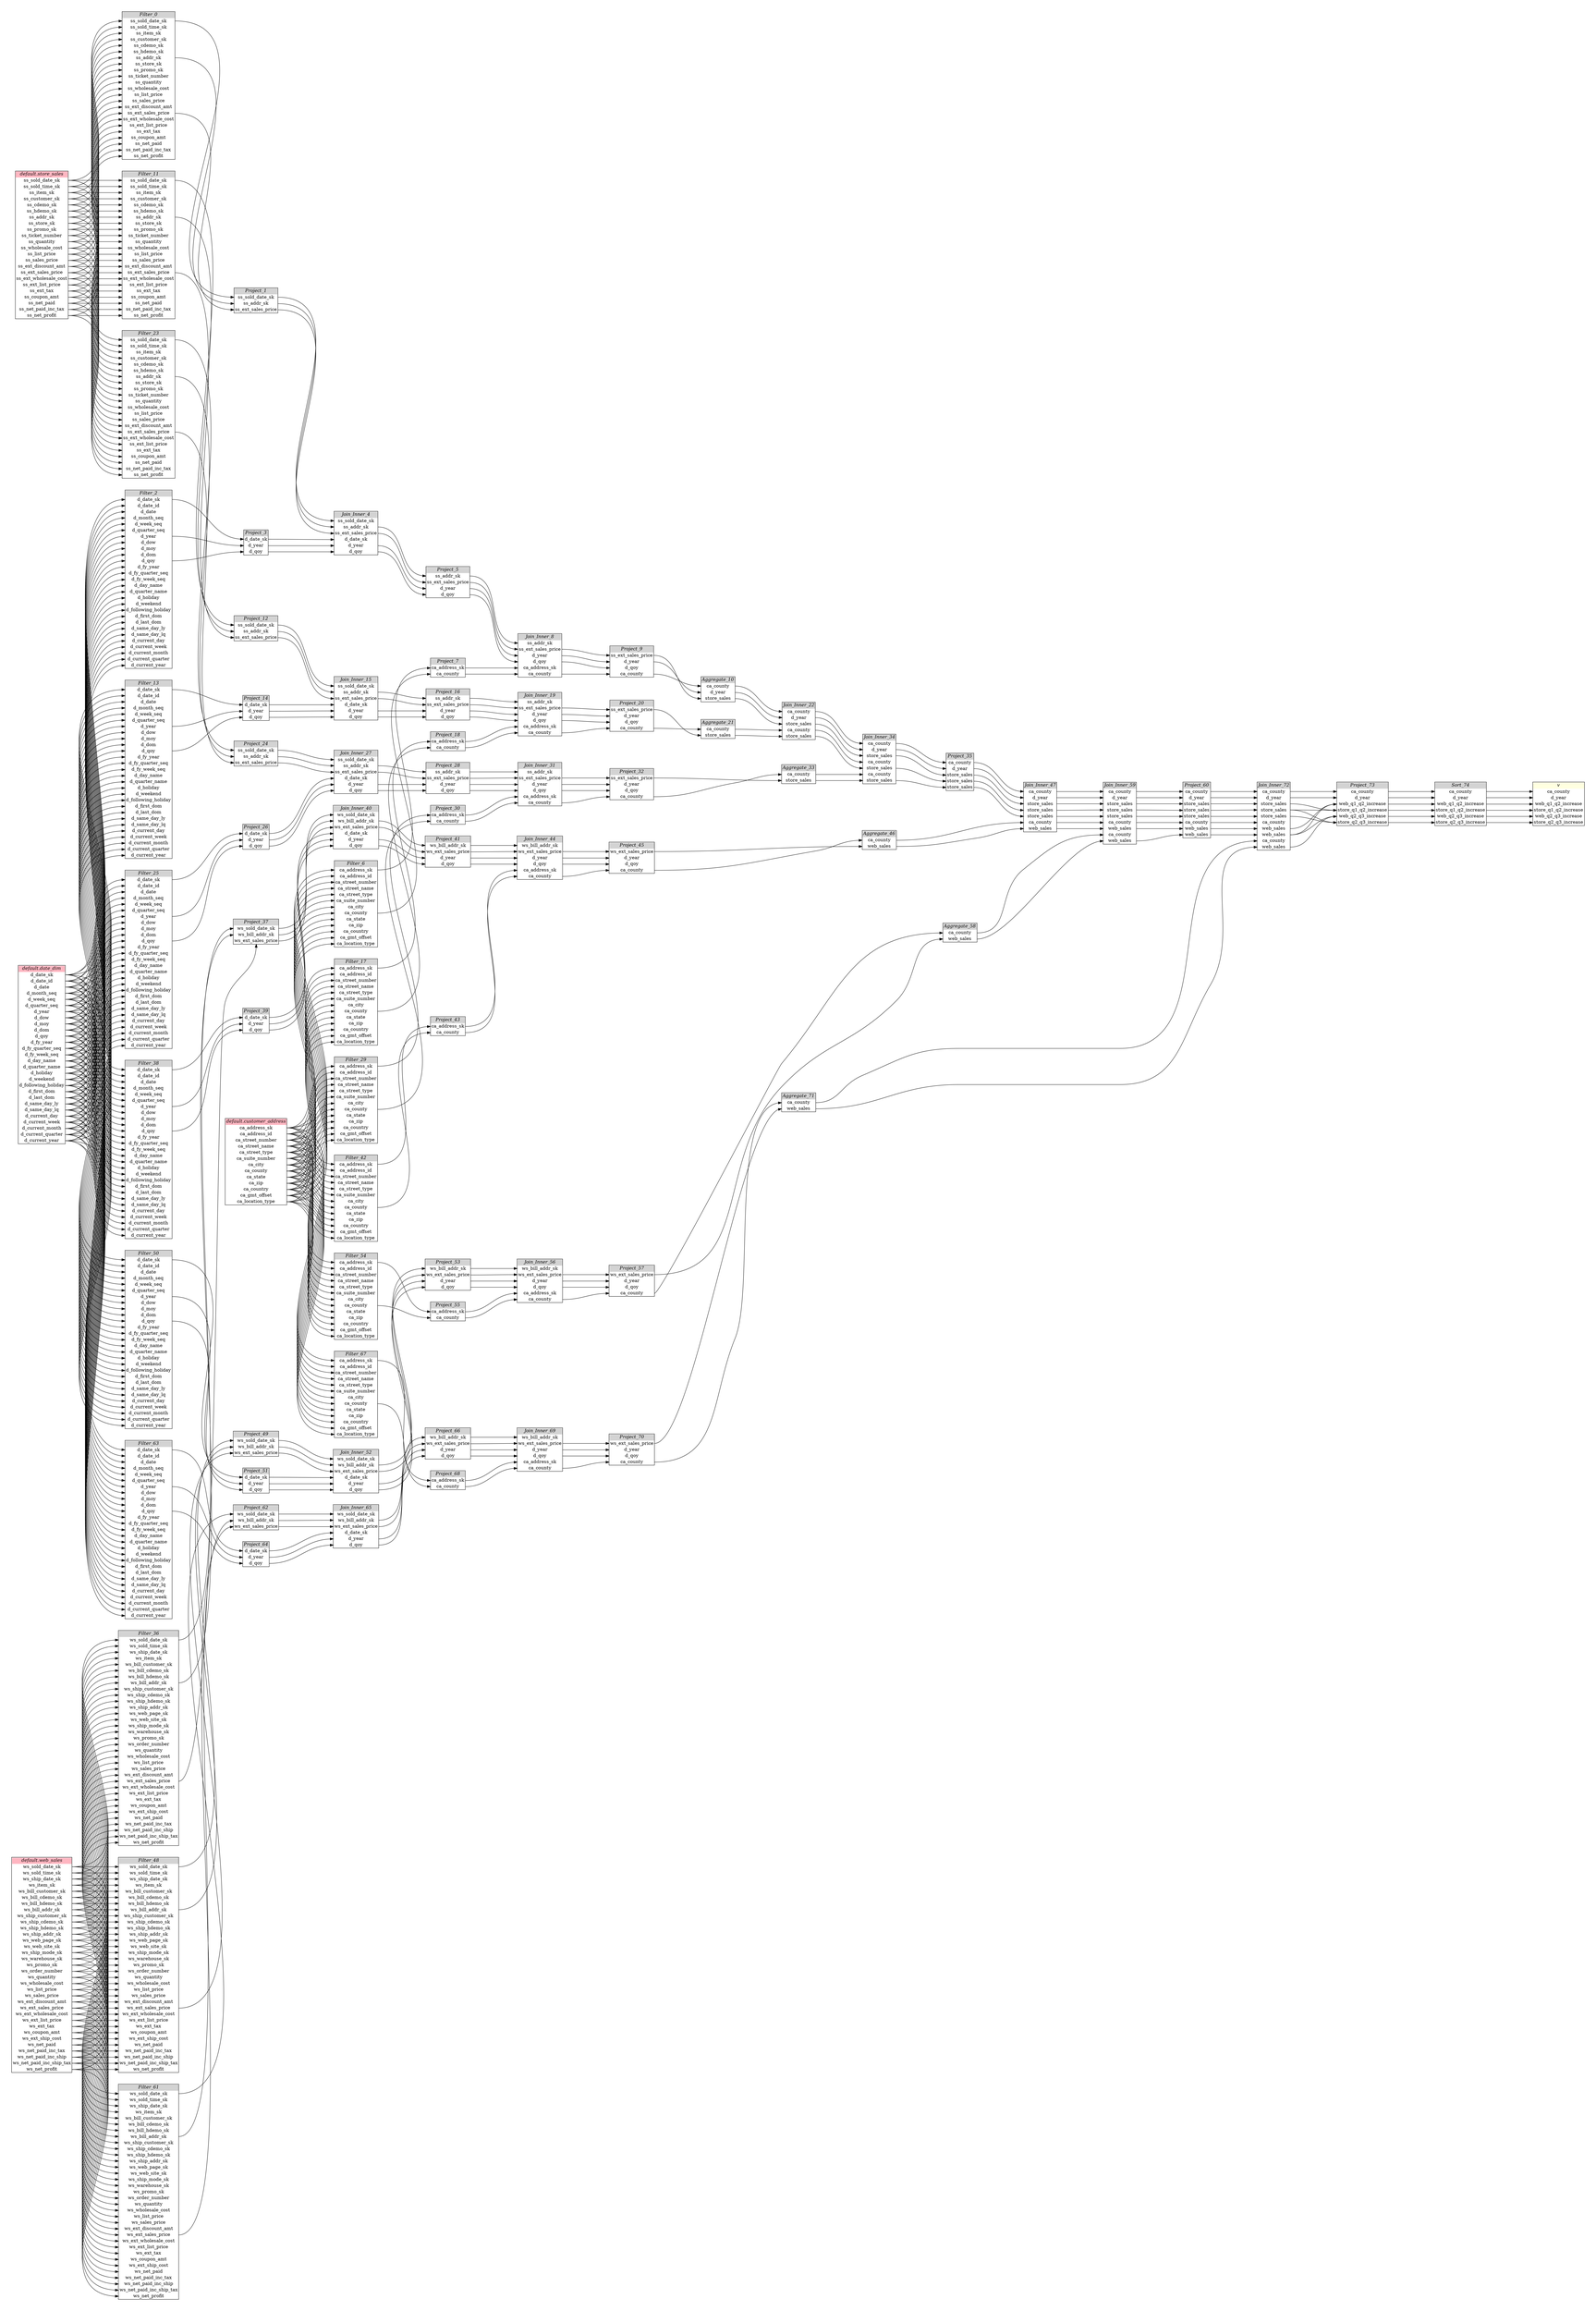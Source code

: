 // Automatically generated by TPCDSFlowTestSuite


digraph {
  graph [pad="0.5", nodesep="0.5", ranksep="2", fontname="Helvetica"];
  node [shape=plain]
  rankdir=LR;

  
"Aggregate_10" [label=<
<table border="1" cellborder="0" cellspacing="0">
  <tr><td bgcolor="lightgray" port="nodeName"><i>Aggregate_10</i></td></tr>
  <tr><td port="0">ca_county</td></tr>
<tr><td port="1">d_year</td></tr>
<tr><td port="2">store_sales</td></tr>
</table>>];
     

"Aggregate_21" [label=<
<table border="1" cellborder="0" cellspacing="0">
  <tr><td bgcolor="lightgray" port="nodeName"><i>Aggregate_21</i></td></tr>
  <tr><td port="0">ca_county</td></tr>
<tr><td port="1">store_sales</td></tr>
</table>>];
     

"Aggregate_33" [label=<
<table border="1" cellborder="0" cellspacing="0">
  <tr><td bgcolor="lightgray" port="nodeName"><i>Aggregate_33</i></td></tr>
  <tr><td port="0">ca_county</td></tr>
<tr><td port="1">store_sales</td></tr>
</table>>];
     

"Aggregate_46" [label=<
<table border="1" cellborder="0" cellspacing="0">
  <tr><td bgcolor="lightgray" port="nodeName"><i>Aggregate_46</i></td></tr>
  <tr><td port="0">ca_county</td></tr>
<tr><td port="1">web_sales</td></tr>
</table>>];
     

"Aggregate_58" [label=<
<table border="1" cellborder="0" cellspacing="0">
  <tr><td bgcolor="lightgray" port="nodeName"><i>Aggregate_58</i></td></tr>
  <tr><td port="0">ca_county</td></tr>
<tr><td port="1">web_sales</td></tr>
</table>>];
     

"Aggregate_71" [label=<
<table border="1" cellborder="0" cellspacing="0">
  <tr><td bgcolor="lightgray" port="nodeName"><i>Aggregate_71</i></td></tr>
  <tr><td port="0">ca_county</td></tr>
<tr><td port="1">web_sales</td></tr>
</table>>];
     

"Filter_0" [label=<
<table border="1" cellborder="0" cellspacing="0">
  <tr><td bgcolor="lightgray" port="nodeName"><i>Filter_0</i></td></tr>
  <tr><td port="0">ss_sold_date_sk</td></tr>
<tr><td port="1">ss_sold_time_sk</td></tr>
<tr><td port="2">ss_item_sk</td></tr>
<tr><td port="3">ss_customer_sk</td></tr>
<tr><td port="4">ss_cdemo_sk</td></tr>
<tr><td port="5">ss_hdemo_sk</td></tr>
<tr><td port="6">ss_addr_sk</td></tr>
<tr><td port="7">ss_store_sk</td></tr>
<tr><td port="8">ss_promo_sk</td></tr>
<tr><td port="9">ss_ticket_number</td></tr>
<tr><td port="10">ss_quantity</td></tr>
<tr><td port="11">ss_wholesale_cost</td></tr>
<tr><td port="12">ss_list_price</td></tr>
<tr><td port="13">ss_sales_price</td></tr>
<tr><td port="14">ss_ext_discount_amt</td></tr>
<tr><td port="15">ss_ext_sales_price</td></tr>
<tr><td port="16">ss_ext_wholesale_cost</td></tr>
<tr><td port="17">ss_ext_list_price</td></tr>
<tr><td port="18">ss_ext_tax</td></tr>
<tr><td port="19">ss_coupon_amt</td></tr>
<tr><td port="20">ss_net_paid</td></tr>
<tr><td port="21">ss_net_paid_inc_tax</td></tr>
<tr><td port="22">ss_net_profit</td></tr>
</table>>];
     

"Filter_11" [label=<
<table border="1" cellborder="0" cellspacing="0">
  <tr><td bgcolor="lightgray" port="nodeName"><i>Filter_11</i></td></tr>
  <tr><td port="0">ss_sold_date_sk</td></tr>
<tr><td port="1">ss_sold_time_sk</td></tr>
<tr><td port="2">ss_item_sk</td></tr>
<tr><td port="3">ss_customer_sk</td></tr>
<tr><td port="4">ss_cdemo_sk</td></tr>
<tr><td port="5">ss_hdemo_sk</td></tr>
<tr><td port="6">ss_addr_sk</td></tr>
<tr><td port="7">ss_store_sk</td></tr>
<tr><td port="8">ss_promo_sk</td></tr>
<tr><td port="9">ss_ticket_number</td></tr>
<tr><td port="10">ss_quantity</td></tr>
<tr><td port="11">ss_wholesale_cost</td></tr>
<tr><td port="12">ss_list_price</td></tr>
<tr><td port="13">ss_sales_price</td></tr>
<tr><td port="14">ss_ext_discount_amt</td></tr>
<tr><td port="15">ss_ext_sales_price</td></tr>
<tr><td port="16">ss_ext_wholesale_cost</td></tr>
<tr><td port="17">ss_ext_list_price</td></tr>
<tr><td port="18">ss_ext_tax</td></tr>
<tr><td port="19">ss_coupon_amt</td></tr>
<tr><td port="20">ss_net_paid</td></tr>
<tr><td port="21">ss_net_paid_inc_tax</td></tr>
<tr><td port="22">ss_net_profit</td></tr>
</table>>];
     

"Filter_13" [label=<
<table border="1" cellborder="0" cellspacing="0">
  <tr><td bgcolor="lightgray" port="nodeName"><i>Filter_13</i></td></tr>
  <tr><td port="0">d_date_sk</td></tr>
<tr><td port="1">d_date_id</td></tr>
<tr><td port="2">d_date</td></tr>
<tr><td port="3">d_month_seq</td></tr>
<tr><td port="4">d_week_seq</td></tr>
<tr><td port="5">d_quarter_seq</td></tr>
<tr><td port="6">d_year</td></tr>
<tr><td port="7">d_dow</td></tr>
<tr><td port="8">d_moy</td></tr>
<tr><td port="9">d_dom</td></tr>
<tr><td port="10">d_qoy</td></tr>
<tr><td port="11">d_fy_year</td></tr>
<tr><td port="12">d_fy_quarter_seq</td></tr>
<tr><td port="13">d_fy_week_seq</td></tr>
<tr><td port="14">d_day_name</td></tr>
<tr><td port="15">d_quarter_name</td></tr>
<tr><td port="16">d_holiday</td></tr>
<tr><td port="17">d_weekend</td></tr>
<tr><td port="18">d_following_holiday</td></tr>
<tr><td port="19">d_first_dom</td></tr>
<tr><td port="20">d_last_dom</td></tr>
<tr><td port="21">d_same_day_ly</td></tr>
<tr><td port="22">d_same_day_lq</td></tr>
<tr><td port="23">d_current_day</td></tr>
<tr><td port="24">d_current_week</td></tr>
<tr><td port="25">d_current_month</td></tr>
<tr><td port="26">d_current_quarter</td></tr>
<tr><td port="27">d_current_year</td></tr>
</table>>];
     

"Filter_17" [label=<
<table border="1" cellborder="0" cellspacing="0">
  <tr><td bgcolor="lightgray" port="nodeName"><i>Filter_17</i></td></tr>
  <tr><td port="0">ca_address_sk</td></tr>
<tr><td port="1">ca_address_id</td></tr>
<tr><td port="2">ca_street_number</td></tr>
<tr><td port="3">ca_street_name</td></tr>
<tr><td port="4">ca_street_type</td></tr>
<tr><td port="5">ca_suite_number</td></tr>
<tr><td port="6">ca_city</td></tr>
<tr><td port="7">ca_county</td></tr>
<tr><td port="8">ca_state</td></tr>
<tr><td port="9">ca_zip</td></tr>
<tr><td port="10">ca_country</td></tr>
<tr><td port="11">ca_gmt_offset</td></tr>
<tr><td port="12">ca_location_type</td></tr>
</table>>];
     

"Filter_2" [label=<
<table border="1" cellborder="0" cellspacing="0">
  <tr><td bgcolor="lightgray" port="nodeName"><i>Filter_2</i></td></tr>
  <tr><td port="0">d_date_sk</td></tr>
<tr><td port="1">d_date_id</td></tr>
<tr><td port="2">d_date</td></tr>
<tr><td port="3">d_month_seq</td></tr>
<tr><td port="4">d_week_seq</td></tr>
<tr><td port="5">d_quarter_seq</td></tr>
<tr><td port="6">d_year</td></tr>
<tr><td port="7">d_dow</td></tr>
<tr><td port="8">d_moy</td></tr>
<tr><td port="9">d_dom</td></tr>
<tr><td port="10">d_qoy</td></tr>
<tr><td port="11">d_fy_year</td></tr>
<tr><td port="12">d_fy_quarter_seq</td></tr>
<tr><td port="13">d_fy_week_seq</td></tr>
<tr><td port="14">d_day_name</td></tr>
<tr><td port="15">d_quarter_name</td></tr>
<tr><td port="16">d_holiday</td></tr>
<tr><td port="17">d_weekend</td></tr>
<tr><td port="18">d_following_holiday</td></tr>
<tr><td port="19">d_first_dom</td></tr>
<tr><td port="20">d_last_dom</td></tr>
<tr><td port="21">d_same_day_ly</td></tr>
<tr><td port="22">d_same_day_lq</td></tr>
<tr><td port="23">d_current_day</td></tr>
<tr><td port="24">d_current_week</td></tr>
<tr><td port="25">d_current_month</td></tr>
<tr><td port="26">d_current_quarter</td></tr>
<tr><td port="27">d_current_year</td></tr>
</table>>];
     

"Filter_23" [label=<
<table border="1" cellborder="0" cellspacing="0">
  <tr><td bgcolor="lightgray" port="nodeName"><i>Filter_23</i></td></tr>
  <tr><td port="0">ss_sold_date_sk</td></tr>
<tr><td port="1">ss_sold_time_sk</td></tr>
<tr><td port="2">ss_item_sk</td></tr>
<tr><td port="3">ss_customer_sk</td></tr>
<tr><td port="4">ss_cdemo_sk</td></tr>
<tr><td port="5">ss_hdemo_sk</td></tr>
<tr><td port="6">ss_addr_sk</td></tr>
<tr><td port="7">ss_store_sk</td></tr>
<tr><td port="8">ss_promo_sk</td></tr>
<tr><td port="9">ss_ticket_number</td></tr>
<tr><td port="10">ss_quantity</td></tr>
<tr><td port="11">ss_wholesale_cost</td></tr>
<tr><td port="12">ss_list_price</td></tr>
<tr><td port="13">ss_sales_price</td></tr>
<tr><td port="14">ss_ext_discount_amt</td></tr>
<tr><td port="15">ss_ext_sales_price</td></tr>
<tr><td port="16">ss_ext_wholesale_cost</td></tr>
<tr><td port="17">ss_ext_list_price</td></tr>
<tr><td port="18">ss_ext_tax</td></tr>
<tr><td port="19">ss_coupon_amt</td></tr>
<tr><td port="20">ss_net_paid</td></tr>
<tr><td port="21">ss_net_paid_inc_tax</td></tr>
<tr><td port="22">ss_net_profit</td></tr>
</table>>];
     

"Filter_25" [label=<
<table border="1" cellborder="0" cellspacing="0">
  <tr><td bgcolor="lightgray" port="nodeName"><i>Filter_25</i></td></tr>
  <tr><td port="0">d_date_sk</td></tr>
<tr><td port="1">d_date_id</td></tr>
<tr><td port="2">d_date</td></tr>
<tr><td port="3">d_month_seq</td></tr>
<tr><td port="4">d_week_seq</td></tr>
<tr><td port="5">d_quarter_seq</td></tr>
<tr><td port="6">d_year</td></tr>
<tr><td port="7">d_dow</td></tr>
<tr><td port="8">d_moy</td></tr>
<tr><td port="9">d_dom</td></tr>
<tr><td port="10">d_qoy</td></tr>
<tr><td port="11">d_fy_year</td></tr>
<tr><td port="12">d_fy_quarter_seq</td></tr>
<tr><td port="13">d_fy_week_seq</td></tr>
<tr><td port="14">d_day_name</td></tr>
<tr><td port="15">d_quarter_name</td></tr>
<tr><td port="16">d_holiday</td></tr>
<tr><td port="17">d_weekend</td></tr>
<tr><td port="18">d_following_holiday</td></tr>
<tr><td port="19">d_first_dom</td></tr>
<tr><td port="20">d_last_dom</td></tr>
<tr><td port="21">d_same_day_ly</td></tr>
<tr><td port="22">d_same_day_lq</td></tr>
<tr><td port="23">d_current_day</td></tr>
<tr><td port="24">d_current_week</td></tr>
<tr><td port="25">d_current_month</td></tr>
<tr><td port="26">d_current_quarter</td></tr>
<tr><td port="27">d_current_year</td></tr>
</table>>];
     

"Filter_29" [label=<
<table border="1" cellborder="0" cellspacing="0">
  <tr><td bgcolor="lightgray" port="nodeName"><i>Filter_29</i></td></tr>
  <tr><td port="0">ca_address_sk</td></tr>
<tr><td port="1">ca_address_id</td></tr>
<tr><td port="2">ca_street_number</td></tr>
<tr><td port="3">ca_street_name</td></tr>
<tr><td port="4">ca_street_type</td></tr>
<tr><td port="5">ca_suite_number</td></tr>
<tr><td port="6">ca_city</td></tr>
<tr><td port="7">ca_county</td></tr>
<tr><td port="8">ca_state</td></tr>
<tr><td port="9">ca_zip</td></tr>
<tr><td port="10">ca_country</td></tr>
<tr><td port="11">ca_gmt_offset</td></tr>
<tr><td port="12">ca_location_type</td></tr>
</table>>];
     

"Filter_36" [label=<
<table border="1" cellborder="0" cellspacing="0">
  <tr><td bgcolor="lightgray" port="nodeName"><i>Filter_36</i></td></tr>
  <tr><td port="0">ws_sold_date_sk</td></tr>
<tr><td port="1">ws_sold_time_sk</td></tr>
<tr><td port="2">ws_ship_date_sk</td></tr>
<tr><td port="3">ws_item_sk</td></tr>
<tr><td port="4">ws_bill_customer_sk</td></tr>
<tr><td port="5">ws_bill_cdemo_sk</td></tr>
<tr><td port="6">ws_bill_hdemo_sk</td></tr>
<tr><td port="7">ws_bill_addr_sk</td></tr>
<tr><td port="8">ws_ship_customer_sk</td></tr>
<tr><td port="9">ws_ship_cdemo_sk</td></tr>
<tr><td port="10">ws_ship_hdemo_sk</td></tr>
<tr><td port="11">ws_ship_addr_sk</td></tr>
<tr><td port="12">ws_web_page_sk</td></tr>
<tr><td port="13">ws_web_site_sk</td></tr>
<tr><td port="14">ws_ship_mode_sk</td></tr>
<tr><td port="15">ws_warehouse_sk</td></tr>
<tr><td port="16">ws_promo_sk</td></tr>
<tr><td port="17">ws_order_number</td></tr>
<tr><td port="18">ws_quantity</td></tr>
<tr><td port="19">ws_wholesale_cost</td></tr>
<tr><td port="20">ws_list_price</td></tr>
<tr><td port="21">ws_sales_price</td></tr>
<tr><td port="22">ws_ext_discount_amt</td></tr>
<tr><td port="23">ws_ext_sales_price</td></tr>
<tr><td port="24">ws_ext_wholesale_cost</td></tr>
<tr><td port="25">ws_ext_list_price</td></tr>
<tr><td port="26">ws_ext_tax</td></tr>
<tr><td port="27">ws_coupon_amt</td></tr>
<tr><td port="28">ws_ext_ship_cost</td></tr>
<tr><td port="29">ws_net_paid</td></tr>
<tr><td port="30">ws_net_paid_inc_tax</td></tr>
<tr><td port="31">ws_net_paid_inc_ship</td></tr>
<tr><td port="32">ws_net_paid_inc_ship_tax</td></tr>
<tr><td port="33">ws_net_profit</td></tr>
</table>>];
     

"Filter_38" [label=<
<table border="1" cellborder="0" cellspacing="0">
  <tr><td bgcolor="lightgray" port="nodeName"><i>Filter_38</i></td></tr>
  <tr><td port="0">d_date_sk</td></tr>
<tr><td port="1">d_date_id</td></tr>
<tr><td port="2">d_date</td></tr>
<tr><td port="3">d_month_seq</td></tr>
<tr><td port="4">d_week_seq</td></tr>
<tr><td port="5">d_quarter_seq</td></tr>
<tr><td port="6">d_year</td></tr>
<tr><td port="7">d_dow</td></tr>
<tr><td port="8">d_moy</td></tr>
<tr><td port="9">d_dom</td></tr>
<tr><td port="10">d_qoy</td></tr>
<tr><td port="11">d_fy_year</td></tr>
<tr><td port="12">d_fy_quarter_seq</td></tr>
<tr><td port="13">d_fy_week_seq</td></tr>
<tr><td port="14">d_day_name</td></tr>
<tr><td port="15">d_quarter_name</td></tr>
<tr><td port="16">d_holiday</td></tr>
<tr><td port="17">d_weekend</td></tr>
<tr><td port="18">d_following_holiday</td></tr>
<tr><td port="19">d_first_dom</td></tr>
<tr><td port="20">d_last_dom</td></tr>
<tr><td port="21">d_same_day_ly</td></tr>
<tr><td port="22">d_same_day_lq</td></tr>
<tr><td port="23">d_current_day</td></tr>
<tr><td port="24">d_current_week</td></tr>
<tr><td port="25">d_current_month</td></tr>
<tr><td port="26">d_current_quarter</td></tr>
<tr><td port="27">d_current_year</td></tr>
</table>>];
     

"Filter_42" [label=<
<table border="1" cellborder="0" cellspacing="0">
  <tr><td bgcolor="lightgray" port="nodeName"><i>Filter_42</i></td></tr>
  <tr><td port="0">ca_address_sk</td></tr>
<tr><td port="1">ca_address_id</td></tr>
<tr><td port="2">ca_street_number</td></tr>
<tr><td port="3">ca_street_name</td></tr>
<tr><td port="4">ca_street_type</td></tr>
<tr><td port="5">ca_suite_number</td></tr>
<tr><td port="6">ca_city</td></tr>
<tr><td port="7">ca_county</td></tr>
<tr><td port="8">ca_state</td></tr>
<tr><td port="9">ca_zip</td></tr>
<tr><td port="10">ca_country</td></tr>
<tr><td port="11">ca_gmt_offset</td></tr>
<tr><td port="12">ca_location_type</td></tr>
</table>>];
     

"Filter_48" [label=<
<table border="1" cellborder="0" cellspacing="0">
  <tr><td bgcolor="lightgray" port="nodeName"><i>Filter_48</i></td></tr>
  <tr><td port="0">ws_sold_date_sk</td></tr>
<tr><td port="1">ws_sold_time_sk</td></tr>
<tr><td port="2">ws_ship_date_sk</td></tr>
<tr><td port="3">ws_item_sk</td></tr>
<tr><td port="4">ws_bill_customer_sk</td></tr>
<tr><td port="5">ws_bill_cdemo_sk</td></tr>
<tr><td port="6">ws_bill_hdemo_sk</td></tr>
<tr><td port="7">ws_bill_addr_sk</td></tr>
<tr><td port="8">ws_ship_customer_sk</td></tr>
<tr><td port="9">ws_ship_cdemo_sk</td></tr>
<tr><td port="10">ws_ship_hdemo_sk</td></tr>
<tr><td port="11">ws_ship_addr_sk</td></tr>
<tr><td port="12">ws_web_page_sk</td></tr>
<tr><td port="13">ws_web_site_sk</td></tr>
<tr><td port="14">ws_ship_mode_sk</td></tr>
<tr><td port="15">ws_warehouse_sk</td></tr>
<tr><td port="16">ws_promo_sk</td></tr>
<tr><td port="17">ws_order_number</td></tr>
<tr><td port="18">ws_quantity</td></tr>
<tr><td port="19">ws_wholesale_cost</td></tr>
<tr><td port="20">ws_list_price</td></tr>
<tr><td port="21">ws_sales_price</td></tr>
<tr><td port="22">ws_ext_discount_amt</td></tr>
<tr><td port="23">ws_ext_sales_price</td></tr>
<tr><td port="24">ws_ext_wholesale_cost</td></tr>
<tr><td port="25">ws_ext_list_price</td></tr>
<tr><td port="26">ws_ext_tax</td></tr>
<tr><td port="27">ws_coupon_amt</td></tr>
<tr><td port="28">ws_ext_ship_cost</td></tr>
<tr><td port="29">ws_net_paid</td></tr>
<tr><td port="30">ws_net_paid_inc_tax</td></tr>
<tr><td port="31">ws_net_paid_inc_ship</td></tr>
<tr><td port="32">ws_net_paid_inc_ship_tax</td></tr>
<tr><td port="33">ws_net_profit</td></tr>
</table>>];
     

"Filter_50" [label=<
<table border="1" cellborder="0" cellspacing="0">
  <tr><td bgcolor="lightgray" port="nodeName"><i>Filter_50</i></td></tr>
  <tr><td port="0">d_date_sk</td></tr>
<tr><td port="1">d_date_id</td></tr>
<tr><td port="2">d_date</td></tr>
<tr><td port="3">d_month_seq</td></tr>
<tr><td port="4">d_week_seq</td></tr>
<tr><td port="5">d_quarter_seq</td></tr>
<tr><td port="6">d_year</td></tr>
<tr><td port="7">d_dow</td></tr>
<tr><td port="8">d_moy</td></tr>
<tr><td port="9">d_dom</td></tr>
<tr><td port="10">d_qoy</td></tr>
<tr><td port="11">d_fy_year</td></tr>
<tr><td port="12">d_fy_quarter_seq</td></tr>
<tr><td port="13">d_fy_week_seq</td></tr>
<tr><td port="14">d_day_name</td></tr>
<tr><td port="15">d_quarter_name</td></tr>
<tr><td port="16">d_holiday</td></tr>
<tr><td port="17">d_weekend</td></tr>
<tr><td port="18">d_following_holiday</td></tr>
<tr><td port="19">d_first_dom</td></tr>
<tr><td port="20">d_last_dom</td></tr>
<tr><td port="21">d_same_day_ly</td></tr>
<tr><td port="22">d_same_day_lq</td></tr>
<tr><td port="23">d_current_day</td></tr>
<tr><td port="24">d_current_week</td></tr>
<tr><td port="25">d_current_month</td></tr>
<tr><td port="26">d_current_quarter</td></tr>
<tr><td port="27">d_current_year</td></tr>
</table>>];
     

"Filter_54" [label=<
<table border="1" cellborder="0" cellspacing="0">
  <tr><td bgcolor="lightgray" port="nodeName"><i>Filter_54</i></td></tr>
  <tr><td port="0">ca_address_sk</td></tr>
<tr><td port="1">ca_address_id</td></tr>
<tr><td port="2">ca_street_number</td></tr>
<tr><td port="3">ca_street_name</td></tr>
<tr><td port="4">ca_street_type</td></tr>
<tr><td port="5">ca_suite_number</td></tr>
<tr><td port="6">ca_city</td></tr>
<tr><td port="7">ca_county</td></tr>
<tr><td port="8">ca_state</td></tr>
<tr><td port="9">ca_zip</td></tr>
<tr><td port="10">ca_country</td></tr>
<tr><td port="11">ca_gmt_offset</td></tr>
<tr><td port="12">ca_location_type</td></tr>
</table>>];
     

"Filter_6" [label=<
<table border="1" cellborder="0" cellspacing="0">
  <tr><td bgcolor="lightgray" port="nodeName"><i>Filter_6</i></td></tr>
  <tr><td port="0">ca_address_sk</td></tr>
<tr><td port="1">ca_address_id</td></tr>
<tr><td port="2">ca_street_number</td></tr>
<tr><td port="3">ca_street_name</td></tr>
<tr><td port="4">ca_street_type</td></tr>
<tr><td port="5">ca_suite_number</td></tr>
<tr><td port="6">ca_city</td></tr>
<tr><td port="7">ca_county</td></tr>
<tr><td port="8">ca_state</td></tr>
<tr><td port="9">ca_zip</td></tr>
<tr><td port="10">ca_country</td></tr>
<tr><td port="11">ca_gmt_offset</td></tr>
<tr><td port="12">ca_location_type</td></tr>
</table>>];
     

"Filter_61" [label=<
<table border="1" cellborder="0" cellspacing="0">
  <tr><td bgcolor="lightgray" port="nodeName"><i>Filter_61</i></td></tr>
  <tr><td port="0">ws_sold_date_sk</td></tr>
<tr><td port="1">ws_sold_time_sk</td></tr>
<tr><td port="2">ws_ship_date_sk</td></tr>
<tr><td port="3">ws_item_sk</td></tr>
<tr><td port="4">ws_bill_customer_sk</td></tr>
<tr><td port="5">ws_bill_cdemo_sk</td></tr>
<tr><td port="6">ws_bill_hdemo_sk</td></tr>
<tr><td port="7">ws_bill_addr_sk</td></tr>
<tr><td port="8">ws_ship_customer_sk</td></tr>
<tr><td port="9">ws_ship_cdemo_sk</td></tr>
<tr><td port="10">ws_ship_hdemo_sk</td></tr>
<tr><td port="11">ws_ship_addr_sk</td></tr>
<tr><td port="12">ws_web_page_sk</td></tr>
<tr><td port="13">ws_web_site_sk</td></tr>
<tr><td port="14">ws_ship_mode_sk</td></tr>
<tr><td port="15">ws_warehouse_sk</td></tr>
<tr><td port="16">ws_promo_sk</td></tr>
<tr><td port="17">ws_order_number</td></tr>
<tr><td port="18">ws_quantity</td></tr>
<tr><td port="19">ws_wholesale_cost</td></tr>
<tr><td port="20">ws_list_price</td></tr>
<tr><td port="21">ws_sales_price</td></tr>
<tr><td port="22">ws_ext_discount_amt</td></tr>
<tr><td port="23">ws_ext_sales_price</td></tr>
<tr><td port="24">ws_ext_wholesale_cost</td></tr>
<tr><td port="25">ws_ext_list_price</td></tr>
<tr><td port="26">ws_ext_tax</td></tr>
<tr><td port="27">ws_coupon_amt</td></tr>
<tr><td port="28">ws_ext_ship_cost</td></tr>
<tr><td port="29">ws_net_paid</td></tr>
<tr><td port="30">ws_net_paid_inc_tax</td></tr>
<tr><td port="31">ws_net_paid_inc_ship</td></tr>
<tr><td port="32">ws_net_paid_inc_ship_tax</td></tr>
<tr><td port="33">ws_net_profit</td></tr>
</table>>];
     

"Filter_63" [label=<
<table border="1" cellborder="0" cellspacing="0">
  <tr><td bgcolor="lightgray" port="nodeName"><i>Filter_63</i></td></tr>
  <tr><td port="0">d_date_sk</td></tr>
<tr><td port="1">d_date_id</td></tr>
<tr><td port="2">d_date</td></tr>
<tr><td port="3">d_month_seq</td></tr>
<tr><td port="4">d_week_seq</td></tr>
<tr><td port="5">d_quarter_seq</td></tr>
<tr><td port="6">d_year</td></tr>
<tr><td port="7">d_dow</td></tr>
<tr><td port="8">d_moy</td></tr>
<tr><td port="9">d_dom</td></tr>
<tr><td port="10">d_qoy</td></tr>
<tr><td port="11">d_fy_year</td></tr>
<tr><td port="12">d_fy_quarter_seq</td></tr>
<tr><td port="13">d_fy_week_seq</td></tr>
<tr><td port="14">d_day_name</td></tr>
<tr><td port="15">d_quarter_name</td></tr>
<tr><td port="16">d_holiday</td></tr>
<tr><td port="17">d_weekend</td></tr>
<tr><td port="18">d_following_holiday</td></tr>
<tr><td port="19">d_first_dom</td></tr>
<tr><td port="20">d_last_dom</td></tr>
<tr><td port="21">d_same_day_ly</td></tr>
<tr><td port="22">d_same_day_lq</td></tr>
<tr><td port="23">d_current_day</td></tr>
<tr><td port="24">d_current_week</td></tr>
<tr><td port="25">d_current_month</td></tr>
<tr><td port="26">d_current_quarter</td></tr>
<tr><td port="27">d_current_year</td></tr>
</table>>];
     

"Filter_67" [label=<
<table border="1" cellborder="0" cellspacing="0">
  <tr><td bgcolor="lightgray" port="nodeName"><i>Filter_67</i></td></tr>
  <tr><td port="0">ca_address_sk</td></tr>
<tr><td port="1">ca_address_id</td></tr>
<tr><td port="2">ca_street_number</td></tr>
<tr><td port="3">ca_street_name</td></tr>
<tr><td port="4">ca_street_type</td></tr>
<tr><td port="5">ca_suite_number</td></tr>
<tr><td port="6">ca_city</td></tr>
<tr><td port="7">ca_county</td></tr>
<tr><td port="8">ca_state</td></tr>
<tr><td port="9">ca_zip</td></tr>
<tr><td port="10">ca_country</td></tr>
<tr><td port="11">ca_gmt_offset</td></tr>
<tr><td port="12">ca_location_type</td></tr>
</table>>];
     

"Join_Inner_15" [label=<
<table border="1" cellborder="0" cellspacing="0">
  <tr><td bgcolor="lightgray" port="nodeName"><i>Join_Inner_15</i></td></tr>
  <tr><td port="0">ss_sold_date_sk</td></tr>
<tr><td port="1">ss_addr_sk</td></tr>
<tr><td port="2">ss_ext_sales_price</td></tr>
<tr><td port="3">d_date_sk</td></tr>
<tr><td port="4">d_year</td></tr>
<tr><td port="5">d_qoy</td></tr>
</table>>];
     

"Join_Inner_19" [label=<
<table border="1" cellborder="0" cellspacing="0">
  <tr><td bgcolor="lightgray" port="nodeName"><i>Join_Inner_19</i></td></tr>
  <tr><td port="0">ss_addr_sk</td></tr>
<tr><td port="1">ss_ext_sales_price</td></tr>
<tr><td port="2">d_year</td></tr>
<tr><td port="3">d_qoy</td></tr>
<tr><td port="4">ca_address_sk</td></tr>
<tr><td port="5">ca_county</td></tr>
</table>>];
     

"Join_Inner_22" [label=<
<table border="1" cellborder="0" cellspacing="0">
  <tr><td bgcolor="lightgray" port="nodeName"><i>Join_Inner_22</i></td></tr>
  <tr><td port="0">ca_county</td></tr>
<tr><td port="1">d_year</td></tr>
<tr><td port="2">store_sales</td></tr>
<tr><td port="3">ca_county</td></tr>
<tr><td port="4">store_sales</td></tr>
</table>>];
     

"Join_Inner_27" [label=<
<table border="1" cellborder="0" cellspacing="0">
  <tr><td bgcolor="lightgray" port="nodeName"><i>Join_Inner_27</i></td></tr>
  <tr><td port="0">ss_sold_date_sk</td></tr>
<tr><td port="1">ss_addr_sk</td></tr>
<tr><td port="2">ss_ext_sales_price</td></tr>
<tr><td port="3">d_date_sk</td></tr>
<tr><td port="4">d_year</td></tr>
<tr><td port="5">d_qoy</td></tr>
</table>>];
     

"Join_Inner_31" [label=<
<table border="1" cellborder="0" cellspacing="0">
  <tr><td bgcolor="lightgray" port="nodeName"><i>Join_Inner_31</i></td></tr>
  <tr><td port="0">ss_addr_sk</td></tr>
<tr><td port="1">ss_ext_sales_price</td></tr>
<tr><td port="2">d_year</td></tr>
<tr><td port="3">d_qoy</td></tr>
<tr><td port="4">ca_address_sk</td></tr>
<tr><td port="5">ca_county</td></tr>
</table>>];
     

"Join_Inner_34" [label=<
<table border="1" cellborder="0" cellspacing="0">
  <tr><td bgcolor="lightgray" port="nodeName"><i>Join_Inner_34</i></td></tr>
  <tr><td port="0">ca_county</td></tr>
<tr><td port="1">d_year</td></tr>
<tr><td port="2">store_sales</td></tr>
<tr><td port="3">ca_county</td></tr>
<tr><td port="4">store_sales</td></tr>
<tr><td port="5">ca_county</td></tr>
<tr><td port="6">store_sales</td></tr>
</table>>];
     

"Join_Inner_4" [label=<
<table border="1" cellborder="0" cellspacing="0">
  <tr><td bgcolor="lightgray" port="nodeName"><i>Join_Inner_4</i></td></tr>
  <tr><td port="0">ss_sold_date_sk</td></tr>
<tr><td port="1">ss_addr_sk</td></tr>
<tr><td port="2">ss_ext_sales_price</td></tr>
<tr><td port="3">d_date_sk</td></tr>
<tr><td port="4">d_year</td></tr>
<tr><td port="5">d_qoy</td></tr>
</table>>];
     

"Join_Inner_40" [label=<
<table border="1" cellborder="0" cellspacing="0">
  <tr><td bgcolor="lightgray" port="nodeName"><i>Join_Inner_40</i></td></tr>
  <tr><td port="0">ws_sold_date_sk</td></tr>
<tr><td port="1">ws_bill_addr_sk</td></tr>
<tr><td port="2">ws_ext_sales_price</td></tr>
<tr><td port="3">d_date_sk</td></tr>
<tr><td port="4">d_year</td></tr>
<tr><td port="5">d_qoy</td></tr>
</table>>];
     

"Join_Inner_44" [label=<
<table border="1" cellborder="0" cellspacing="0">
  <tr><td bgcolor="lightgray" port="nodeName"><i>Join_Inner_44</i></td></tr>
  <tr><td port="0">ws_bill_addr_sk</td></tr>
<tr><td port="1">ws_ext_sales_price</td></tr>
<tr><td port="2">d_year</td></tr>
<tr><td port="3">d_qoy</td></tr>
<tr><td port="4">ca_address_sk</td></tr>
<tr><td port="5">ca_county</td></tr>
</table>>];
     

"Join_Inner_47" [label=<
<table border="1" cellborder="0" cellspacing="0">
  <tr><td bgcolor="lightgray" port="nodeName"><i>Join_Inner_47</i></td></tr>
  <tr><td port="0">ca_county</td></tr>
<tr><td port="1">d_year</td></tr>
<tr><td port="2">store_sales</td></tr>
<tr><td port="3">store_sales</td></tr>
<tr><td port="4">store_sales</td></tr>
<tr><td port="5">ca_county</td></tr>
<tr><td port="6">web_sales</td></tr>
</table>>];
     

"Join_Inner_52" [label=<
<table border="1" cellborder="0" cellspacing="0">
  <tr><td bgcolor="lightgray" port="nodeName"><i>Join_Inner_52</i></td></tr>
  <tr><td port="0">ws_sold_date_sk</td></tr>
<tr><td port="1">ws_bill_addr_sk</td></tr>
<tr><td port="2">ws_ext_sales_price</td></tr>
<tr><td port="3">d_date_sk</td></tr>
<tr><td port="4">d_year</td></tr>
<tr><td port="5">d_qoy</td></tr>
</table>>];
     

"Join_Inner_56" [label=<
<table border="1" cellborder="0" cellspacing="0">
  <tr><td bgcolor="lightgray" port="nodeName"><i>Join_Inner_56</i></td></tr>
  <tr><td port="0">ws_bill_addr_sk</td></tr>
<tr><td port="1">ws_ext_sales_price</td></tr>
<tr><td port="2">d_year</td></tr>
<tr><td port="3">d_qoy</td></tr>
<tr><td port="4">ca_address_sk</td></tr>
<tr><td port="5">ca_county</td></tr>
</table>>];
     

"Join_Inner_59" [label=<
<table border="1" cellborder="0" cellspacing="0">
  <tr><td bgcolor="lightgray" port="nodeName"><i>Join_Inner_59</i></td></tr>
  <tr><td port="0">ca_county</td></tr>
<tr><td port="1">d_year</td></tr>
<tr><td port="2">store_sales</td></tr>
<tr><td port="3">store_sales</td></tr>
<tr><td port="4">store_sales</td></tr>
<tr><td port="5">ca_county</td></tr>
<tr><td port="6">web_sales</td></tr>
<tr><td port="7">ca_county</td></tr>
<tr><td port="8">web_sales</td></tr>
</table>>];
     

"Join_Inner_65" [label=<
<table border="1" cellborder="0" cellspacing="0">
  <tr><td bgcolor="lightgray" port="nodeName"><i>Join_Inner_65</i></td></tr>
  <tr><td port="0">ws_sold_date_sk</td></tr>
<tr><td port="1">ws_bill_addr_sk</td></tr>
<tr><td port="2">ws_ext_sales_price</td></tr>
<tr><td port="3">d_date_sk</td></tr>
<tr><td port="4">d_year</td></tr>
<tr><td port="5">d_qoy</td></tr>
</table>>];
     

"Join_Inner_69" [label=<
<table border="1" cellborder="0" cellspacing="0">
  <tr><td bgcolor="lightgray" port="nodeName"><i>Join_Inner_69</i></td></tr>
  <tr><td port="0">ws_bill_addr_sk</td></tr>
<tr><td port="1">ws_ext_sales_price</td></tr>
<tr><td port="2">d_year</td></tr>
<tr><td port="3">d_qoy</td></tr>
<tr><td port="4">ca_address_sk</td></tr>
<tr><td port="5">ca_county</td></tr>
</table>>];
     

"Join_Inner_72" [label=<
<table border="1" cellborder="0" cellspacing="0">
  <tr><td bgcolor="lightgray" port="nodeName"><i>Join_Inner_72</i></td></tr>
  <tr><td port="0">ca_county</td></tr>
<tr><td port="1">d_year</td></tr>
<tr><td port="2">store_sales</td></tr>
<tr><td port="3">store_sales</td></tr>
<tr><td port="4">store_sales</td></tr>
<tr><td port="5">ca_county</td></tr>
<tr><td port="6">web_sales</td></tr>
<tr><td port="7">web_sales</td></tr>
<tr><td port="8">ca_county</td></tr>
<tr><td port="9">web_sales</td></tr>
</table>>];
     

"Join_Inner_8" [label=<
<table border="1" cellborder="0" cellspacing="0">
  <tr><td bgcolor="lightgray" port="nodeName"><i>Join_Inner_8</i></td></tr>
  <tr><td port="0">ss_addr_sk</td></tr>
<tr><td port="1">ss_ext_sales_price</td></tr>
<tr><td port="2">d_year</td></tr>
<tr><td port="3">d_qoy</td></tr>
<tr><td port="4">ca_address_sk</td></tr>
<tr><td port="5">ca_county</td></tr>
</table>>];
     

"Project_1" [label=<
<table border="1" cellborder="0" cellspacing="0">
  <tr><td bgcolor="lightgray" port="nodeName"><i>Project_1</i></td></tr>
  <tr><td port="0">ss_sold_date_sk</td></tr>
<tr><td port="1">ss_addr_sk</td></tr>
<tr><td port="2">ss_ext_sales_price</td></tr>
</table>>];
     

"Project_12" [label=<
<table border="1" cellborder="0" cellspacing="0">
  <tr><td bgcolor="lightgray" port="nodeName"><i>Project_12</i></td></tr>
  <tr><td port="0">ss_sold_date_sk</td></tr>
<tr><td port="1">ss_addr_sk</td></tr>
<tr><td port="2">ss_ext_sales_price</td></tr>
</table>>];
     

"Project_14" [label=<
<table border="1" cellborder="0" cellspacing="0">
  <tr><td bgcolor="lightgray" port="nodeName"><i>Project_14</i></td></tr>
  <tr><td port="0">d_date_sk</td></tr>
<tr><td port="1">d_year</td></tr>
<tr><td port="2">d_qoy</td></tr>
</table>>];
     

"Project_16" [label=<
<table border="1" cellborder="0" cellspacing="0">
  <tr><td bgcolor="lightgray" port="nodeName"><i>Project_16</i></td></tr>
  <tr><td port="0">ss_addr_sk</td></tr>
<tr><td port="1">ss_ext_sales_price</td></tr>
<tr><td port="2">d_year</td></tr>
<tr><td port="3">d_qoy</td></tr>
</table>>];
     

"Project_18" [label=<
<table border="1" cellborder="0" cellspacing="0">
  <tr><td bgcolor="lightgray" port="nodeName"><i>Project_18</i></td></tr>
  <tr><td port="0">ca_address_sk</td></tr>
<tr><td port="1">ca_county</td></tr>
</table>>];
     

"Project_20" [label=<
<table border="1" cellborder="0" cellspacing="0">
  <tr><td bgcolor="lightgray" port="nodeName"><i>Project_20</i></td></tr>
  <tr><td port="0">ss_ext_sales_price</td></tr>
<tr><td port="1">d_year</td></tr>
<tr><td port="2">d_qoy</td></tr>
<tr><td port="3">ca_county</td></tr>
</table>>];
     

"Project_24" [label=<
<table border="1" cellborder="0" cellspacing="0">
  <tr><td bgcolor="lightgray" port="nodeName"><i>Project_24</i></td></tr>
  <tr><td port="0">ss_sold_date_sk</td></tr>
<tr><td port="1">ss_addr_sk</td></tr>
<tr><td port="2">ss_ext_sales_price</td></tr>
</table>>];
     

"Project_26" [label=<
<table border="1" cellborder="0" cellspacing="0">
  <tr><td bgcolor="lightgray" port="nodeName"><i>Project_26</i></td></tr>
  <tr><td port="0">d_date_sk</td></tr>
<tr><td port="1">d_year</td></tr>
<tr><td port="2">d_qoy</td></tr>
</table>>];
     

"Project_28" [label=<
<table border="1" cellborder="0" cellspacing="0">
  <tr><td bgcolor="lightgray" port="nodeName"><i>Project_28</i></td></tr>
  <tr><td port="0">ss_addr_sk</td></tr>
<tr><td port="1">ss_ext_sales_price</td></tr>
<tr><td port="2">d_year</td></tr>
<tr><td port="3">d_qoy</td></tr>
</table>>];
     

"Project_3" [label=<
<table border="1" cellborder="0" cellspacing="0">
  <tr><td bgcolor="lightgray" port="nodeName"><i>Project_3</i></td></tr>
  <tr><td port="0">d_date_sk</td></tr>
<tr><td port="1">d_year</td></tr>
<tr><td port="2">d_qoy</td></tr>
</table>>];
     

"Project_30" [label=<
<table border="1" cellborder="0" cellspacing="0">
  <tr><td bgcolor="lightgray" port="nodeName"><i>Project_30</i></td></tr>
  <tr><td port="0">ca_address_sk</td></tr>
<tr><td port="1">ca_county</td></tr>
</table>>];
     

"Project_32" [label=<
<table border="1" cellborder="0" cellspacing="0">
  <tr><td bgcolor="lightgray" port="nodeName"><i>Project_32</i></td></tr>
  <tr><td port="0">ss_ext_sales_price</td></tr>
<tr><td port="1">d_year</td></tr>
<tr><td port="2">d_qoy</td></tr>
<tr><td port="3">ca_county</td></tr>
</table>>];
     

"Project_35" [label=<
<table border="1" cellborder="0" cellspacing="0">
  <tr><td bgcolor="lightgray" port="nodeName"><i>Project_35</i></td></tr>
  <tr><td port="0">ca_county</td></tr>
<tr><td port="1">d_year</td></tr>
<tr><td port="2">store_sales</td></tr>
<tr><td port="3">store_sales</td></tr>
<tr><td port="4">store_sales</td></tr>
</table>>];
     

"Project_37" [label=<
<table border="1" cellborder="0" cellspacing="0">
  <tr><td bgcolor="lightgray" port="nodeName"><i>Project_37</i></td></tr>
  <tr><td port="0">ws_sold_date_sk</td></tr>
<tr><td port="1">ws_bill_addr_sk</td></tr>
<tr><td port="2">ws_ext_sales_price</td></tr>
</table>>];
     

"Project_39" [label=<
<table border="1" cellborder="0" cellspacing="0">
  <tr><td bgcolor="lightgray" port="nodeName"><i>Project_39</i></td></tr>
  <tr><td port="0">d_date_sk</td></tr>
<tr><td port="1">d_year</td></tr>
<tr><td port="2">d_qoy</td></tr>
</table>>];
     

"Project_41" [label=<
<table border="1" cellborder="0" cellspacing="0">
  <tr><td bgcolor="lightgray" port="nodeName"><i>Project_41</i></td></tr>
  <tr><td port="0">ws_bill_addr_sk</td></tr>
<tr><td port="1">ws_ext_sales_price</td></tr>
<tr><td port="2">d_year</td></tr>
<tr><td port="3">d_qoy</td></tr>
</table>>];
     

"Project_43" [label=<
<table border="1" cellborder="0" cellspacing="0">
  <tr><td bgcolor="lightgray" port="nodeName"><i>Project_43</i></td></tr>
  <tr><td port="0">ca_address_sk</td></tr>
<tr><td port="1">ca_county</td></tr>
</table>>];
     

"Project_45" [label=<
<table border="1" cellborder="0" cellspacing="0">
  <tr><td bgcolor="lightgray" port="nodeName"><i>Project_45</i></td></tr>
  <tr><td port="0">ws_ext_sales_price</td></tr>
<tr><td port="1">d_year</td></tr>
<tr><td port="2">d_qoy</td></tr>
<tr><td port="3">ca_county</td></tr>
</table>>];
     

"Project_49" [label=<
<table border="1" cellborder="0" cellspacing="0">
  <tr><td bgcolor="lightgray" port="nodeName"><i>Project_49</i></td></tr>
  <tr><td port="0">ws_sold_date_sk</td></tr>
<tr><td port="1">ws_bill_addr_sk</td></tr>
<tr><td port="2">ws_ext_sales_price</td></tr>
</table>>];
     

"Project_5" [label=<
<table border="1" cellborder="0" cellspacing="0">
  <tr><td bgcolor="lightgray" port="nodeName"><i>Project_5</i></td></tr>
  <tr><td port="0">ss_addr_sk</td></tr>
<tr><td port="1">ss_ext_sales_price</td></tr>
<tr><td port="2">d_year</td></tr>
<tr><td port="3">d_qoy</td></tr>
</table>>];
     

"Project_51" [label=<
<table border="1" cellborder="0" cellspacing="0">
  <tr><td bgcolor="lightgray" port="nodeName"><i>Project_51</i></td></tr>
  <tr><td port="0">d_date_sk</td></tr>
<tr><td port="1">d_year</td></tr>
<tr><td port="2">d_qoy</td></tr>
</table>>];
     

"Project_53" [label=<
<table border="1" cellborder="0" cellspacing="0">
  <tr><td bgcolor="lightgray" port="nodeName"><i>Project_53</i></td></tr>
  <tr><td port="0">ws_bill_addr_sk</td></tr>
<tr><td port="1">ws_ext_sales_price</td></tr>
<tr><td port="2">d_year</td></tr>
<tr><td port="3">d_qoy</td></tr>
</table>>];
     

"Project_55" [label=<
<table border="1" cellborder="0" cellspacing="0">
  <tr><td bgcolor="lightgray" port="nodeName"><i>Project_55</i></td></tr>
  <tr><td port="0">ca_address_sk</td></tr>
<tr><td port="1">ca_county</td></tr>
</table>>];
     

"Project_57" [label=<
<table border="1" cellborder="0" cellspacing="0">
  <tr><td bgcolor="lightgray" port="nodeName"><i>Project_57</i></td></tr>
  <tr><td port="0">ws_ext_sales_price</td></tr>
<tr><td port="1">d_year</td></tr>
<tr><td port="2">d_qoy</td></tr>
<tr><td port="3">ca_county</td></tr>
</table>>];
     

"Project_60" [label=<
<table border="1" cellborder="0" cellspacing="0">
  <tr><td bgcolor="lightgray" port="nodeName"><i>Project_60</i></td></tr>
  <tr><td port="0">ca_county</td></tr>
<tr><td port="1">d_year</td></tr>
<tr><td port="2">store_sales</td></tr>
<tr><td port="3">store_sales</td></tr>
<tr><td port="4">store_sales</td></tr>
<tr><td port="5">ca_county</td></tr>
<tr><td port="6">web_sales</td></tr>
<tr><td port="7">web_sales</td></tr>
</table>>];
     

"Project_62" [label=<
<table border="1" cellborder="0" cellspacing="0">
  <tr><td bgcolor="lightgray" port="nodeName"><i>Project_62</i></td></tr>
  <tr><td port="0">ws_sold_date_sk</td></tr>
<tr><td port="1">ws_bill_addr_sk</td></tr>
<tr><td port="2">ws_ext_sales_price</td></tr>
</table>>];
     

"Project_64" [label=<
<table border="1" cellborder="0" cellspacing="0">
  <tr><td bgcolor="lightgray" port="nodeName"><i>Project_64</i></td></tr>
  <tr><td port="0">d_date_sk</td></tr>
<tr><td port="1">d_year</td></tr>
<tr><td port="2">d_qoy</td></tr>
</table>>];
     

"Project_66" [label=<
<table border="1" cellborder="0" cellspacing="0">
  <tr><td bgcolor="lightgray" port="nodeName"><i>Project_66</i></td></tr>
  <tr><td port="0">ws_bill_addr_sk</td></tr>
<tr><td port="1">ws_ext_sales_price</td></tr>
<tr><td port="2">d_year</td></tr>
<tr><td port="3">d_qoy</td></tr>
</table>>];
     

"Project_68" [label=<
<table border="1" cellborder="0" cellspacing="0">
  <tr><td bgcolor="lightgray" port="nodeName"><i>Project_68</i></td></tr>
  <tr><td port="0">ca_address_sk</td></tr>
<tr><td port="1">ca_county</td></tr>
</table>>];
     

"Project_7" [label=<
<table border="1" cellborder="0" cellspacing="0">
  <tr><td bgcolor="lightgray" port="nodeName"><i>Project_7</i></td></tr>
  <tr><td port="0">ca_address_sk</td></tr>
<tr><td port="1">ca_county</td></tr>
</table>>];
     

"Project_70" [label=<
<table border="1" cellborder="0" cellspacing="0">
  <tr><td bgcolor="lightgray" port="nodeName"><i>Project_70</i></td></tr>
  <tr><td port="0">ws_ext_sales_price</td></tr>
<tr><td port="1">d_year</td></tr>
<tr><td port="2">d_qoy</td></tr>
<tr><td port="3">ca_county</td></tr>
</table>>];
     

"Project_73" [label=<
<table border="1" cellborder="0" cellspacing="0">
  <tr><td bgcolor="lightgray" port="nodeName"><i>Project_73</i></td></tr>
  <tr><td port="0">ca_county</td></tr>
<tr><td port="1">d_year</td></tr>
<tr><td port="2">web_q1_q2_increase</td></tr>
<tr><td port="3">store_q1_q2_increase</td></tr>
<tr><td port="4">web_q2_q3_increase</td></tr>
<tr><td port="5">store_q2_q3_increase</td></tr>
</table>>];
     

"Project_9" [label=<
<table border="1" cellborder="0" cellspacing="0">
  <tr><td bgcolor="lightgray" port="nodeName"><i>Project_9</i></td></tr>
  <tr><td port="0">ss_ext_sales_price</td></tr>
<tr><td port="1">d_year</td></tr>
<tr><td port="2">d_qoy</td></tr>
<tr><td port="3">ca_county</td></tr>
</table>>];
     

"Sort_74" [label=<
<table border="1" cellborder="0" cellspacing="0">
  <tr><td bgcolor="lightgray" port="nodeName"><i>Sort_74</i></td></tr>
  <tr><td port="0">ca_county</td></tr>
<tr><td port="1">d_year</td></tr>
<tr><td port="2">web_q1_q2_increase</td></tr>
<tr><td port="3">store_q1_q2_increase</td></tr>
<tr><td port="4">web_q2_q3_increase</td></tr>
<tr><td port="5">store_q2_q3_increase</td></tr>
</table>>];
     

"default.customer_address" [label=<
<table border="1" cellborder="0" cellspacing="0">
  <tr><td bgcolor="lightpink" port="nodeName"><i>default.customer_address</i></td></tr>
  <tr><td port="0">ca_address_sk</td></tr>
<tr><td port="1">ca_address_id</td></tr>
<tr><td port="2">ca_street_number</td></tr>
<tr><td port="3">ca_street_name</td></tr>
<tr><td port="4">ca_street_type</td></tr>
<tr><td port="5">ca_suite_number</td></tr>
<tr><td port="6">ca_city</td></tr>
<tr><td port="7">ca_county</td></tr>
<tr><td port="8">ca_state</td></tr>
<tr><td port="9">ca_zip</td></tr>
<tr><td port="10">ca_country</td></tr>
<tr><td port="11">ca_gmt_offset</td></tr>
<tr><td port="12">ca_location_type</td></tr>
</table>>];
     

"default.date_dim" [label=<
<table border="1" cellborder="0" cellspacing="0">
  <tr><td bgcolor="lightpink" port="nodeName"><i>default.date_dim</i></td></tr>
  <tr><td port="0">d_date_sk</td></tr>
<tr><td port="1">d_date_id</td></tr>
<tr><td port="2">d_date</td></tr>
<tr><td port="3">d_month_seq</td></tr>
<tr><td port="4">d_week_seq</td></tr>
<tr><td port="5">d_quarter_seq</td></tr>
<tr><td port="6">d_year</td></tr>
<tr><td port="7">d_dow</td></tr>
<tr><td port="8">d_moy</td></tr>
<tr><td port="9">d_dom</td></tr>
<tr><td port="10">d_qoy</td></tr>
<tr><td port="11">d_fy_year</td></tr>
<tr><td port="12">d_fy_quarter_seq</td></tr>
<tr><td port="13">d_fy_week_seq</td></tr>
<tr><td port="14">d_day_name</td></tr>
<tr><td port="15">d_quarter_name</td></tr>
<tr><td port="16">d_holiday</td></tr>
<tr><td port="17">d_weekend</td></tr>
<tr><td port="18">d_following_holiday</td></tr>
<tr><td port="19">d_first_dom</td></tr>
<tr><td port="20">d_last_dom</td></tr>
<tr><td port="21">d_same_day_ly</td></tr>
<tr><td port="22">d_same_day_lq</td></tr>
<tr><td port="23">d_current_day</td></tr>
<tr><td port="24">d_current_week</td></tr>
<tr><td port="25">d_current_month</td></tr>
<tr><td port="26">d_current_quarter</td></tr>
<tr><td port="27">d_current_year</td></tr>
</table>>];
     

"default.store_sales" [label=<
<table border="1" cellborder="0" cellspacing="0">
  <tr><td bgcolor="lightpink" port="nodeName"><i>default.store_sales</i></td></tr>
  <tr><td port="0">ss_sold_date_sk</td></tr>
<tr><td port="1">ss_sold_time_sk</td></tr>
<tr><td port="2">ss_item_sk</td></tr>
<tr><td port="3">ss_customer_sk</td></tr>
<tr><td port="4">ss_cdemo_sk</td></tr>
<tr><td port="5">ss_hdemo_sk</td></tr>
<tr><td port="6">ss_addr_sk</td></tr>
<tr><td port="7">ss_store_sk</td></tr>
<tr><td port="8">ss_promo_sk</td></tr>
<tr><td port="9">ss_ticket_number</td></tr>
<tr><td port="10">ss_quantity</td></tr>
<tr><td port="11">ss_wholesale_cost</td></tr>
<tr><td port="12">ss_list_price</td></tr>
<tr><td port="13">ss_sales_price</td></tr>
<tr><td port="14">ss_ext_discount_amt</td></tr>
<tr><td port="15">ss_ext_sales_price</td></tr>
<tr><td port="16">ss_ext_wholesale_cost</td></tr>
<tr><td port="17">ss_ext_list_price</td></tr>
<tr><td port="18">ss_ext_tax</td></tr>
<tr><td port="19">ss_coupon_amt</td></tr>
<tr><td port="20">ss_net_paid</td></tr>
<tr><td port="21">ss_net_paid_inc_tax</td></tr>
<tr><td port="22">ss_net_profit</td></tr>
</table>>];
     

"default.web_sales" [label=<
<table border="1" cellborder="0" cellspacing="0">
  <tr><td bgcolor="lightpink" port="nodeName"><i>default.web_sales</i></td></tr>
  <tr><td port="0">ws_sold_date_sk</td></tr>
<tr><td port="1">ws_sold_time_sk</td></tr>
<tr><td port="2">ws_ship_date_sk</td></tr>
<tr><td port="3">ws_item_sk</td></tr>
<tr><td port="4">ws_bill_customer_sk</td></tr>
<tr><td port="5">ws_bill_cdemo_sk</td></tr>
<tr><td port="6">ws_bill_hdemo_sk</td></tr>
<tr><td port="7">ws_bill_addr_sk</td></tr>
<tr><td port="8">ws_ship_customer_sk</td></tr>
<tr><td port="9">ws_ship_cdemo_sk</td></tr>
<tr><td port="10">ws_ship_hdemo_sk</td></tr>
<tr><td port="11">ws_ship_addr_sk</td></tr>
<tr><td port="12">ws_web_page_sk</td></tr>
<tr><td port="13">ws_web_site_sk</td></tr>
<tr><td port="14">ws_ship_mode_sk</td></tr>
<tr><td port="15">ws_warehouse_sk</td></tr>
<tr><td port="16">ws_promo_sk</td></tr>
<tr><td port="17">ws_order_number</td></tr>
<tr><td port="18">ws_quantity</td></tr>
<tr><td port="19">ws_wholesale_cost</td></tr>
<tr><td port="20">ws_list_price</td></tr>
<tr><td port="21">ws_sales_price</td></tr>
<tr><td port="22">ws_ext_discount_amt</td></tr>
<tr><td port="23">ws_ext_sales_price</td></tr>
<tr><td port="24">ws_ext_wholesale_cost</td></tr>
<tr><td port="25">ws_ext_list_price</td></tr>
<tr><td port="26">ws_ext_tax</td></tr>
<tr><td port="27">ws_coupon_amt</td></tr>
<tr><td port="28">ws_ext_ship_cost</td></tr>
<tr><td port="29">ws_net_paid</td></tr>
<tr><td port="30">ws_net_paid_inc_tax</td></tr>
<tr><td port="31">ws_net_paid_inc_ship</td></tr>
<tr><td port="32">ws_net_paid_inc_ship_tax</td></tr>
<tr><td port="33">ws_net_profit</td></tr>
</table>>];
     

"v" [label=<
<table border="1" cellborder="0" cellspacing="0">
  <tr><td bgcolor="lightyellow" port="nodeName"><i>v</i></td></tr>
  <tr><td port="0">ca_county</td></tr>
<tr><td port="1">d_year</td></tr>
<tr><td port="2">web_q1_q2_increase</td></tr>
<tr><td port="3">store_q1_q2_increase</td></tr>
<tr><td port="4">web_q2_q3_increase</td></tr>
<tr><td port="5">store_q2_q3_increase</td></tr>
</table>>];
     
  "Aggregate_10":0 -> "Join_Inner_22":0;
"Aggregate_10":1 -> "Join_Inner_22":1;
"Aggregate_10":2 -> "Join_Inner_22":2;
"Aggregate_21":0 -> "Join_Inner_22":3;
"Aggregate_21":1 -> "Join_Inner_22":4;
"Aggregate_33":0 -> "Join_Inner_34":5;
"Aggregate_33":1 -> "Join_Inner_34":6;
"Aggregate_46":0 -> "Join_Inner_47":5;
"Aggregate_46":1 -> "Join_Inner_47":6;
"Aggregate_58":0 -> "Join_Inner_59":7;
"Aggregate_58":1 -> "Join_Inner_59":8;
"Aggregate_71":0 -> "Join_Inner_72":8;
"Aggregate_71":1 -> "Join_Inner_72":9;
"Filter_0":0 -> "Project_1":0;
"Filter_0":15 -> "Project_1":2;
"Filter_0":6 -> "Project_1":1;
"Filter_11":0 -> "Project_12":0;
"Filter_11":15 -> "Project_12":2;
"Filter_11":6 -> "Project_12":1;
"Filter_13":0 -> "Project_14":0;
"Filter_13":10 -> "Project_14":2;
"Filter_13":6 -> "Project_14":1;
"Filter_17":0 -> "Project_18":0;
"Filter_17":7 -> "Project_18":1;
"Filter_2":0 -> "Project_3":0;
"Filter_2":10 -> "Project_3":2;
"Filter_2":6 -> "Project_3":1;
"Filter_23":0 -> "Project_24":0;
"Filter_23":15 -> "Project_24":2;
"Filter_23":6 -> "Project_24":1;
"Filter_25":0 -> "Project_26":0;
"Filter_25":10 -> "Project_26":2;
"Filter_25":6 -> "Project_26":1;
"Filter_29":0 -> "Project_30":0;
"Filter_29":7 -> "Project_30":1;
"Filter_36":0 -> "Project_37":0;
"Filter_36":23 -> "Project_37":2;
"Filter_36":7 -> "Project_37":1;
"Filter_38":0 -> "Project_39":0;
"Filter_38":10 -> "Project_39":2;
"Filter_38":6 -> "Project_39":1;
"Filter_42":0 -> "Project_43":0;
"Filter_42":7 -> "Project_43":1;
"Filter_48":0 -> "Project_49":0;
"Filter_48":23 -> "Project_49":2;
"Filter_48":7 -> "Project_49":1;
"Filter_50":0 -> "Project_51":0;
"Filter_50":10 -> "Project_51":2;
"Filter_50":6 -> "Project_51":1;
"Filter_54":0 -> "Project_55":0;
"Filter_54":7 -> "Project_55":1;
"Filter_6":0 -> "Project_7":0;
"Filter_6":7 -> "Project_7":1;
"Filter_61":0 -> "Project_62":0;
"Filter_61":23 -> "Project_62":2;
"Filter_61":7 -> "Project_62":1;
"Filter_63":0 -> "Project_64":0;
"Filter_63":10 -> "Project_64":2;
"Filter_63":6 -> "Project_64":1;
"Filter_67":0 -> "Project_68":0;
"Filter_67":7 -> "Project_68":1;
"Join_Inner_15":1 -> "Project_16":0;
"Join_Inner_15":2 -> "Project_16":1;
"Join_Inner_15":4 -> "Project_16":2;
"Join_Inner_15":5 -> "Project_16":3;
"Join_Inner_19":1 -> "Project_20":0;
"Join_Inner_19":2 -> "Project_20":1;
"Join_Inner_19":3 -> "Project_20":2;
"Join_Inner_19":5 -> "Project_20":3;
"Join_Inner_22":0 -> "Join_Inner_34":0;
"Join_Inner_22":1 -> "Join_Inner_34":1;
"Join_Inner_22":2 -> "Join_Inner_34":2;
"Join_Inner_22":3 -> "Join_Inner_34":3;
"Join_Inner_22":4 -> "Join_Inner_34":4;
"Join_Inner_27":1 -> "Project_28":0;
"Join_Inner_27":2 -> "Project_28":1;
"Join_Inner_27":4 -> "Project_28":2;
"Join_Inner_27":5 -> "Project_28":3;
"Join_Inner_31":1 -> "Project_32":0;
"Join_Inner_31":2 -> "Project_32":1;
"Join_Inner_31":3 -> "Project_32":2;
"Join_Inner_31":5 -> "Project_32":3;
"Join_Inner_34":0 -> "Project_35":0;
"Join_Inner_34":1 -> "Project_35":1;
"Join_Inner_34":2 -> "Project_35":2;
"Join_Inner_34":4 -> "Project_35":3;
"Join_Inner_34":6 -> "Project_35":4;
"Join_Inner_4":1 -> "Project_5":0;
"Join_Inner_4":2 -> "Project_5":1;
"Join_Inner_4":4 -> "Project_5":2;
"Join_Inner_4":5 -> "Project_5":3;
"Join_Inner_40":1 -> "Project_41":0;
"Join_Inner_40":2 -> "Project_41":1;
"Join_Inner_40":4 -> "Project_41":2;
"Join_Inner_40":5 -> "Project_41":3;
"Join_Inner_44":1 -> "Project_45":0;
"Join_Inner_44":2 -> "Project_45":1;
"Join_Inner_44":3 -> "Project_45":2;
"Join_Inner_44":5 -> "Project_45":3;
"Join_Inner_47":0 -> "Join_Inner_59":0;
"Join_Inner_47":1 -> "Join_Inner_59":1;
"Join_Inner_47":2 -> "Join_Inner_59":2;
"Join_Inner_47":3 -> "Join_Inner_59":3;
"Join_Inner_47":4 -> "Join_Inner_59":4;
"Join_Inner_47":5 -> "Join_Inner_59":5;
"Join_Inner_47":6 -> "Join_Inner_59":6;
"Join_Inner_52":1 -> "Project_53":0;
"Join_Inner_52":2 -> "Project_53":1;
"Join_Inner_52":4 -> "Project_53":2;
"Join_Inner_52":5 -> "Project_53":3;
"Join_Inner_56":1 -> "Project_57":0;
"Join_Inner_56":2 -> "Project_57":1;
"Join_Inner_56":3 -> "Project_57":2;
"Join_Inner_56":5 -> "Project_57":3;
"Join_Inner_59":0 -> "Project_60":0;
"Join_Inner_59":1 -> "Project_60":1;
"Join_Inner_59":2 -> "Project_60":2;
"Join_Inner_59":3 -> "Project_60":3;
"Join_Inner_59":4 -> "Project_60":4;
"Join_Inner_59":5 -> "Project_60":5;
"Join_Inner_59":6 -> "Project_60":6;
"Join_Inner_59":8 -> "Project_60":7;
"Join_Inner_65":1 -> "Project_66":0;
"Join_Inner_65":2 -> "Project_66":1;
"Join_Inner_65":4 -> "Project_66":2;
"Join_Inner_65":5 -> "Project_66":3;
"Join_Inner_69":1 -> "Project_70":0;
"Join_Inner_69":2 -> "Project_70":1;
"Join_Inner_69":3 -> "Project_70":2;
"Join_Inner_69":5 -> "Project_70":3;
"Join_Inner_72":0 -> "Project_73":0;
"Join_Inner_72":1 -> "Project_73":1;
"Join_Inner_72":2 -> "Project_73":3;
"Join_Inner_72":3 -> "Project_73":3;
"Join_Inner_72":3 -> "Project_73":5;
"Join_Inner_72":4 -> "Project_73":5;
"Join_Inner_72":6 -> "Project_73":2;
"Join_Inner_72":7 -> "Project_73":2;
"Join_Inner_72":7 -> "Project_73":4;
"Join_Inner_72":9 -> "Project_73":4;
"Join_Inner_8":1 -> "Project_9":0;
"Join_Inner_8":2 -> "Project_9":1;
"Join_Inner_8":3 -> "Project_9":2;
"Join_Inner_8":5 -> "Project_9":3;
"Project_1":0 -> "Join_Inner_4":0;
"Project_1":1 -> "Join_Inner_4":1;
"Project_1":2 -> "Join_Inner_4":2;
"Project_12":0 -> "Join_Inner_15":0;
"Project_12":1 -> "Join_Inner_15":1;
"Project_12":2 -> "Join_Inner_15":2;
"Project_14":0 -> "Join_Inner_15":3;
"Project_14":1 -> "Join_Inner_15":4;
"Project_14":2 -> "Join_Inner_15":5;
"Project_16":0 -> "Join_Inner_19":0;
"Project_16":1 -> "Join_Inner_19":1;
"Project_16":2 -> "Join_Inner_19":2;
"Project_16":3 -> "Join_Inner_19":3;
"Project_18":0 -> "Join_Inner_19":4;
"Project_18":1 -> "Join_Inner_19":5;
"Project_20":0 -> "Aggregate_21":1;
"Project_20":3 -> "Aggregate_21":0;
"Project_24":0 -> "Join_Inner_27":0;
"Project_24":1 -> "Join_Inner_27":1;
"Project_24":2 -> "Join_Inner_27":2;
"Project_26":0 -> "Join_Inner_27":3;
"Project_26":1 -> "Join_Inner_27":4;
"Project_26":2 -> "Join_Inner_27":5;
"Project_28":0 -> "Join_Inner_31":0;
"Project_28":1 -> "Join_Inner_31":1;
"Project_28":2 -> "Join_Inner_31":2;
"Project_28":3 -> "Join_Inner_31":3;
"Project_3":0 -> "Join_Inner_4":3;
"Project_3":1 -> "Join_Inner_4":4;
"Project_3":2 -> "Join_Inner_4":5;
"Project_30":0 -> "Join_Inner_31":4;
"Project_30":1 -> "Join_Inner_31":5;
"Project_32":0 -> "Aggregate_33":1;
"Project_32":3 -> "Aggregate_33":0;
"Project_35":0 -> "Join_Inner_47":0;
"Project_35":1 -> "Join_Inner_47":1;
"Project_35":2 -> "Join_Inner_47":2;
"Project_35":3 -> "Join_Inner_47":3;
"Project_35":4 -> "Join_Inner_47":4;
"Project_37":0 -> "Join_Inner_40":0;
"Project_37":1 -> "Join_Inner_40":1;
"Project_37":2 -> "Join_Inner_40":2;
"Project_39":0 -> "Join_Inner_40":3;
"Project_39":1 -> "Join_Inner_40":4;
"Project_39":2 -> "Join_Inner_40":5;
"Project_41":0 -> "Join_Inner_44":0;
"Project_41":1 -> "Join_Inner_44":1;
"Project_41":2 -> "Join_Inner_44":2;
"Project_41":3 -> "Join_Inner_44":3;
"Project_43":0 -> "Join_Inner_44":4;
"Project_43":1 -> "Join_Inner_44":5;
"Project_45":0 -> "Aggregate_46":1;
"Project_45":3 -> "Aggregate_46":0;
"Project_49":0 -> "Join_Inner_52":0;
"Project_49":1 -> "Join_Inner_52":1;
"Project_49":2 -> "Join_Inner_52":2;
"Project_5":0 -> "Join_Inner_8":0;
"Project_5":1 -> "Join_Inner_8":1;
"Project_5":2 -> "Join_Inner_8":2;
"Project_5":3 -> "Join_Inner_8":3;
"Project_51":0 -> "Join_Inner_52":3;
"Project_51":1 -> "Join_Inner_52":4;
"Project_51":2 -> "Join_Inner_52":5;
"Project_53":0 -> "Join_Inner_56":0;
"Project_53":1 -> "Join_Inner_56":1;
"Project_53":2 -> "Join_Inner_56":2;
"Project_53":3 -> "Join_Inner_56":3;
"Project_55":0 -> "Join_Inner_56":4;
"Project_55":1 -> "Join_Inner_56":5;
"Project_57":0 -> "Aggregate_58":1;
"Project_57":3 -> "Aggregate_58":0;
"Project_60":0 -> "Join_Inner_72":0;
"Project_60":1 -> "Join_Inner_72":1;
"Project_60":2 -> "Join_Inner_72":2;
"Project_60":3 -> "Join_Inner_72":3;
"Project_60":4 -> "Join_Inner_72":4;
"Project_60":5 -> "Join_Inner_72":5;
"Project_60":6 -> "Join_Inner_72":6;
"Project_60":7 -> "Join_Inner_72":7;
"Project_62":0 -> "Join_Inner_65":0;
"Project_62":1 -> "Join_Inner_65":1;
"Project_62":2 -> "Join_Inner_65":2;
"Project_64":0 -> "Join_Inner_65":3;
"Project_64":1 -> "Join_Inner_65":4;
"Project_64":2 -> "Join_Inner_65":5;
"Project_66":0 -> "Join_Inner_69":0;
"Project_66":1 -> "Join_Inner_69":1;
"Project_66":2 -> "Join_Inner_69":2;
"Project_66":3 -> "Join_Inner_69":3;
"Project_68":0 -> "Join_Inner_69":4;
"Project_68":1 -> "Join_Inner_69":5;
"Project_7":0 -> "Join_Inner_8":4;
"Project_7":1 -> "Join_Inner_8":5;
"Project_70":0 -> "Aggregate_71":1;
"Project_70":3 -> "Aggregate_71":0;
"Project_73":0 -> "Sort_74":0;
"Project_73":1 -> "Sort_74":1;
"Project_73":2 -> "Sort_74":2;
"Project_73":3 -> "Sort_74":3;
"Project_73":4 -> "Sort_74":4;
"Project_73":5 -> "Sort_74":5;
"Project_9":0 -> "Aggregate_10":2;
"Project_9":1 -> "Aggregate_10":1;
"Project_9":3 -> "Aggregate_10":0;
"Sort_74":0 -> "v":0;
"Sort_74":1 -> "v":1;
"Sort_74":2 -> "v":2;
"Sort_74":3 -> "v":3;
"Sort_74":4 -> "v":4;
"Sort_74":5 -> "v":5;
"default.customer_address":0 -> "Filter_17":0;
"default.customer_address":0 -> "Filter_29":0;
"default.customer_address":0 -> "Filter_42":0;
"default.customer_address":0 -> "Filter_54":0;
"default.customer_address":0 -> "Filter_6":0;
"default.customer_address":0 -> "Filter_67":0;
"default.customer_address":1 -> "Filter_17":1;
"default.customer_address":1 -> "Filter_29":1;
"default.customer_address":1 -> "Filter_42":1;
"default.customer_address":1 -> "Filter_54":1;
"default.customer_address":1 -> "Filter_6":1;
"default.customer_address":1 -> "Filter_67":1;
"default.customer_address":10 -> "Filter_17":10;
"default.customer_address":10 -> "Filter_29":10;
"default.customer_address":10 -> "Filter_42":10;
"default.customer_address":10 -> "Filter_54":10;
"default.customer_address":10 -> "Filter_6":10;
"default.customer_address":10 -> "Filter_67":10;
"default.customer_address":11 -> "Filter_17":11;
"default.customer_address":11 -> "Filter_29":11;
"default.customer_address":11 -> "Filter_42":11;
"default.customer_address":11 -> "Filter_54":11;
"default.customer_address":11 -> "Filter_6":11;
"default.customer_address":11 -> "Filter_67":11;
"default.customer_address":12 -> "Filter_17":12;
"default.customer_address":12 -> "Filter_29":12;
"default.customer_address":12 -> "Filter_42":12;
"default.customer_address":12 -> "Filter_54":12;
"default.customer_address":12 -> "Filter_6":12;
"default.customer_address":12 -> "Filter_67":12;
"default.customer_address":2 -> "Filter_17":2;
"default.customer_address":2 -> "Filter_29":2;
"default.customer_address":2 -> "Filter_42":2;
"default.customer_address":2 -> "Filter_54":2;
"default.customer_address":2 -> "Filter_6":2;
"default.customer_address":2 -> "Filter_67":2;
"default.customer_address":3 -> "Filter_17":3;
"default.customer_address":3 -> "Filter_29":3;
"default.customer_address":3 -> "Filter_42":3;
"default.customer_address":3 -> "Filter_54":3;
"default.customer_address":3 -> "Filter_6":3;
"default.customer_address":3 -> "Filter_67":3;
"default.customer_address":4 -> "Filter_17":4;
"default.customer_address":4 -> "Filter_29":4;
"default.customer_address":4 -> "Filter_42":4;
"default.customer_address":4 -> "Filter_54":4;
"default.customer_address":4 -> "Filter_6":4;
"default.customer_address":4 -> "Filter_67":4;
"default.customer_address":5 -> "Filter_17":5;
"default.customer_address":5 -> "Filter_29":5;
"default.customer_address":5 -> "Filter_42":5;
"default.customer_address":5 -> "Filter_54":5;
"default.customer_address":5 -> "Filter_6":5;
"default.customer_address":5 -> "Filter_67":5;
"default.customer_address":6 -> "Filter_17":6;
"default.customer_address":6 -> "Filter_29":6;
"default.customer_address":6 -> "Filter_42":6;
"default.customer_address":6 -> "Filter_54":6;
"default.customer_address":6 -> "Filter_6":6;
"default.customer_address":6 -> "Filter_67":6;
"default.customer_address":7 -> "Filter_17":7;
"default.customer_address":7 -> "Filter_29":7;
"default.customer_address":7 -> "Filter_42":7;
"default.customer_address":7 -> "Filter_54":7;
"default.customer_address":7 -> "Filter_6":7;
"default.customer_address":7 -> "Filter_67":7;
"default.customer_address":8 -> "Filter_17":8;
"default.customer_address":8 -> "Filter_29":8;
"default.customer_address":8 -> "Filter_42":8;
"default.customer_address":8 -> "Filter_54":8;
"default.customer_address":8 -> "Filter_6":8;
"default.customer_address":8 -> "Filter_67":8;
"default.customer_address":9 -> "Filter_17":9;
"default.customer_address":9 -> "Filter_29":9;
"default.customer_address":9 -> "Filter_42":9;
"default.customer_address":9 -> "Filter_54":9;
"default.customer_address":9 -> "Filter_6":9;
"default.customer_address":9 -> "Filter_67":9;
"default.date_dim":0 -> "Filter_13":0;
"default.date_dim":0 -> "Filter_2":0;
"default.date_dim":0 -> "Filter_25":0;
"default.date_dim":0 -> "Filter_38":0;
"default.date_dim":0 -> "Filter_50":0;
"default.date_dim":0 -> "Filter_63":0;
"default.date_dim":1 -> "Filter_13":1;
"default.date_dim":1 -> "Filter_2":1;
"default.date_dim":1 -> "Filter_25":1;
"default.date_dim":1 -> "Filter_38":1;
"default.date_dim":1 -> "Filter_50":1;
"default.date_dim":1 -> "Filter_63":1;
"default.date_dim":10 -> "Filter_13":10;
"default.date_dim":10 -> "Filter_2":10;
"default.date_dim":10 -> "Filter_25":10;
"default.date_dim":10 -> "Filter_38":10;
"default.date_dim":10 -> "Filter_50":10;
"default.date_dim":10 -> "Filter_63":10;
"default.date_dim":11 -> "Filter_13":11;
"default.date_dim":11 -> "Filter_2":11;
"default.date_dim":11 -> "Filter_25":11;
"default.date_dim":11 -> "Filter_38":11;
"default.date_dim":11 -> "Filter_50":11;
"default.date_dim":11 -> "Filter_63":11;
"default.date_dim":12 -> "Filter_13":12;
"default.date_dim":12 -> "Filter_2":12;
"default.date_dim":12 -> "Filter_25":12;
"default.date_dim":12 -> "Filter_38":12;
"default.date_dim":12 -> "Filter_50":12;
"default.date_dim":12 -> "Filter_63":12;
"default.date_dim":13 -> "Filter_13":13;
"default.date_dim":13 -> "Filter_2":13;
"default.date_dim":13 -> "Filter_25":13;
"default.date_dim":13 -> "Filter_38":13;
"default.date_dim":13 -> "Filter_50":13;
"default.date_dim":13 -> "Filter_63":13;
"default.date_dim":14 -> "Filter_13":14;
"default.date_dim":14 -> "Filter_2":14;
"default.date_dim":14 -> "Filter_25":14;
"default.date_dim":14 -> "Filter_38":14;
"default.date_dim":14 -> "Filter_50":14;
"default.date_dim":14 -> "Filter_63":14;
"default.date_dim":15 -> "Filter_13":15;
"default.date_dim":15 -> "Filter_2":15;
"default.date_dim":15 -> "Filter_25":15;
"default.date_dim":15 -> "Filter_38":15;
"default.date_dim":15 -> "Filter_50":15;
"default.date_dim":15 -> "Filter_63":15;
"default.date_dim":16 -> "Filter_13":16;
"default.date_dim":16 -> "Filter_2":16;
"default.date_dim":16 -> "Filter_25":16;
"default.date_dim":16 -> "Filter_38":16;
"default.date_dim":16 -> "Filter_50":16;
"default.date_dim":16 -> "Filter_63":16;
"default.date_dim":17 -> "Filter_13":17;
"default.date_dim":17 -> "Filter_2":17;
"default.date_dim":17 -> "Filter_25":17;
"default.date_dim":17 -> "Filter_38":17;
"default.date_dim":17 -> "Filter_50":17;
"default.date_dim":17 -> "Filter_63":17;
"default.date_dim":18 -> "Filter_13":18;
"default.date_dim":18 -> "Filter_2":18;
"default.date_dim":18 -> "Filter_25":18;
"default.date_dim":18 -> "Filter_38":18;
"default.date_dim":18 -> "Filter_50":18;
"default.date_dim":18 -> "Filter_63":18;
"default.date_dim":19 -> "Filter_13":19;
"default.date_dim":19 -> "Filter_2":19;
"default.date_dim":19 -> "Filter_25":19;
"default.date_dim":19 -> "Filter_38":19;
"default.date_dim":19 -> "Filter_50":19;
"default.date_dim":19 -> "Filter_63":19;
"default.date_dim":2 -> "Filter_13":2;
"default.date_dim":2 -> "Filter_2":2;
"default.date_dim":2 -> "Filter_25":2;
"default.date_dim":2 -> "Filter_38":2;
"default.date_dim":2 -> "Filter_50":2;
"default.date_dim":2 -> "Filter_63":2;
"default.date_dim":20 -> "Filter_13":20;
"default.date_dim":20 -> "Filter_2":20;
"default.date_dim":20 -> "Filter_25":20;
"default.date_dim":20 -> "Filter_38":20;
"default.date_dim":20 -> "Filter_50":20;
"default.date_dim":20 -> "Filter_63":20;
"default.date_dim":21 -> "Filter_13":21;
"default.date_dim":21 -> "Filter_2":21;
"default.date_dim":21 -> "Filter_25":21;
"default.date_dim":21 -> "Filter_38":21;
"default.date_dim":21 -> "Filter_50":21;
"default.date_dim":21 -> "Filter_63":21;
"default.date_dim":22 -> "Filter_13":22;
"default.date_dim":22 -> "Filter_2":22;
"default.date_dim":22 -> "Filter_25":22;
"default.date_dim":22 -> "Filter_38":22;
"default.date_dim":22 -> "Filter_50":22;
"default.date_dim":22 -> "Filter_63":22;
"default.date_dim":23 -> "Filter_13":23;
"default.date_dim":23 -> "Filter_2":23;
"default.date_dim":23 -> "Filter_25":23;
"default.date_dim":23 -> "Filter_38":23;
"default.date_dim":23 -> "Filter_50":23;
"default.date_dim":23 -> "Filter_63":23;
"default.date_dim":24 -> "Filter_13":24;
"default.date_dim":24 -> "Filter_2":24;
"default.date_dim":24 -> "Filter_25":24;
"default.date_dim":24 -> "Filter_38":24;
"default.date_dim":24 -> "Filter_50":24;
"default.date_dim":24 -> "Filter_63":24;
"default.date_dim":25 -> "Filter_13":25;
"default.date_dim":25 -> "Filter_2":25;
"default.date_dim":25 -> "Filter_25":25;
"default.date_dim":25 -> "Filter_38":25;
"default.date_dim":25 -> "Filter_50":25;
"default.date_dim":25 -> "Filter_63":25;
"default.date_dim":26 -> "Filter_13":26;
"default.date_dim":26 -> "Filter_2":26;
"default.date_dim":26 -> "Filter_25":26;
"default.date_dim":26 -> "Filter_38":26;
"default.date_dim":26 -> "Filter_50":26;
"default.date_dim":26 -> "Filter_63":26;
"default.date_dim":27 -> "Filter_13":27;
"default.date_dim":27 -> "Filter_2":27;
"default.date_dim":27 -> "Filter_25":27;
"default.date_dim":27 -> "Filter_38":27;
"default.date_dim":27 -> "Filter_50":27;
"default.date_dim":27 -> "Filter_63":27;
"default.date_dim":3 -> "Filter_13":3;
"default.date_dim":3 -> "Filter_2":3;
"default.date_dim":3 -> "Filter_25":3;
"default.date_dim":3 -> "Filter_38":3;
"default.date_dim":3 -> "Filter_50":3;
"default.date_dim":3 -> "Filter_63":3;
"default.date_dim":4 -> "Filter_13":4;
"default.date_dim":4 -> "Filter_2":4;
"default.date_dim":4 -> "Filter_25":4;
"default.date_dim":4 -> "Filter_38":4;
"default.date_dim":4 -> "Filter_50":4;
"default.date_dim":4 -> "Filter_63":4;
"default.date_dim":5 -> "Filter_13":5;
"default.date_dim":5 -> "Filter_2":5;
"default.date_dim":5 -> "Filter_25":5;
"default.date_dim":5 -> "Filter_38":5;
"default.date_dim":5 -> "Filter_50":5;
"default.date_dim":5 -> "Filter_63":5;
"default.date_dim":6 -> "Filter_13":6;
"default.date_dim":6 -> "Filter_2":6;
"default.date_dim":6 -> "Filter_25":6;
"default.date_dim":6 -> "Filter_38":6;
"default.date_dim":6 -> "Filter_50":6;
"default.date_dim":6 -> "Filter_63":6;
"default.date_dim":7 -> "Filter_13":7;
"default.date_dim":7 -> "Filter_2":7;
"default.date_dim":7 -> "Filter_25":7;
"default.date_dim":7 -> "Filter_38":7;
"default.date_dim":7 -> "Filter_50":7;
"default.date_dim":7 -> "Filter_63":7;
"default.date_dim":8 -> "Filter_13":8;
"default.date_dim":8 -> "Filter_2":8;
"default.date_dim":8 -> "Filter_25":8;
"default.date_dim":8 -> "Filter_38":8;
"default.date_dim":8 -> "Filter_50":8;
"default.date_dim":8 -> "Filter_63":8;
"default.date_dim":9 -> "Filter_13":9;
"default.date_dim":9 -> "Filter_2":9;
"default.date_dim":9 -> "Filter_25":9;
"default.date_dim":9 -> "Filter_38":9;
"default.date_dim":9 -> "Filter_50":9;
"default.date_dim":9 -> "Filter_63":9;
"default.store_sales":0 -> "Filter_0":0;
"default.store_sales":0 -> "Filter_11":0;
"default.store_sales":0 -> "Filter_23":0;
"default.store_sales":1 -> "Filter_0":1;
"default.store_sales":1 -> "Filter_11":1;
"default.store_sales":1 -> "Filter_23":1;
"default.store_sales":10 -> "Filter_0":10;
"default.store_sales":10 -> "Filter_11":10;
"default.store_sales":10 -> "Filter_23":10;
"default.store_sales":11 -> "Filter_0":11;
"default.store_sales":11 -> "Filter_11":11;
"default.store_sales":11 -> "Filter_23":11;
"default.store_sales":12 -> "Filter_0":12;
"default.store_sales":12 -> "Filter_11":12;
"default.store_sales":12 -> "Filter_23":12;
"default.store_sales":13 -> "Filter_0":13;
"default.store_sales":13 -> "Filter_11":13;
"default.store_sales":13 -> "Filter_23":13;
"default.store_sales":14 -> "Filter_0":14;
"default.store_sales":14 -> "Filter_11":14;
"default.store_sales":14 -> "Filter_23":14;
"default.store_sales":15 -> "Filter_0":15;
"default.store_sales":15 -> "Filter_11":15;
"default.store_sales":15 -> "Filter_23":15;
"default.store_sales":16 -> "Filter_0":16;
"default.store_sales":16 -> "Filter_11":16;
"default.store_sales":16 -> "Filter_23":16;
"default.store_sales":17 -> "Filter_0":17;
"default.store_sales":17 -> "Filter_11":17;
"default.store_sales":17 -> "Filter_23":17;
"default.store_sales":18 -> "Filter_0":18;
"default.store_sales":18 -> "Filter_11":18;
"default.store_sales":18 -> "Filter_23":18;
"default.store_sales":19 -> "Filter_0":19;
"default.store_sales":19 -> "Filter_11":19;
"default.store_sales":19 -> "Filter_23":19;
"default.store_sales":2 -> "Filter_0":2;
"default.store_sales":2 -> "Filter_11":2;
"default.store_sales":2 -> "Filter_23":2;
"default.store_sales":20 -> "Filter_0":20;
"default.store_sales":20 -> "Filter_11":20;
"default.store_sales":20 -> "Filter_23":20;
"default.store_sales":21 -> "Filter_0":21;
"default.store_sales":21 -> "Filter_11":21;
"default.store_sales":21 -> "Filter_23":21;
"default.store_sales":22 -> "Filter_0":22;
"default.store_sales":22 -> "Filter_11":22;
"default.store_sales":22 -> "Filter_23":22;
"default.store_sales":3 -> "Filter_0":3;
"default.store_sales":3 -> "Filter_11":3;
"default.store_sales":3 -> "Filter_23":3;
"default.store_sales":4 -> "Filter_0":4;
"default.store_sales":4 -> "Filter_11":4;
"default.store_sales":4 -> "Filter_23":4;
"default.store_sales":5 -> "Filter_0":5;
"default.store_sales":5 -> "Filter_11":5;
"default.store_sales":5 -> "Filter_23":5;
"default.store_sales":6 -> "Filter_0":6;
"default.store_sales":6 -> "Filter_11":6;
"default.store_sales":6 -> "Filter_23":6;
"default.store_sales":7 -> "Filter_0":7;
"default.store_sales":7 -> "Filter_11":7;
"default.store_sales":7 -> "Filter_23":7;
"default.store_sales":8 -> "Filter_0":8;
"default.store_sales":8 -> "Filter_11":8;
"default.store_sales":8 -> "Filter_23":8;
"default.store_sales":9 -> "Filter_0":9;
"default.store_sales":9 -> "Filter_11":9;
"default.store_sales":9 -> "Filter_23":9;
"default.web_sales":0 -> "Filter_36":0;
"default.web_sales":0 -> "Filter_48":0;
"default.web_sales":0 -> "Filter_61":0;
"default.web_sales":1 -> "Filter_36":1;
"default.web_sales":1 -> "Filter_48":1;
"default.web_sales":1 -> "Filter_61":1;
"default.web_sales":10 -> "Filter_36":10;
"default.web_sales":10 -> "Filter_48":10;
"default.web_sales":10 -> "Filter_61":10;
"default.web_sales":11 -> "Filter_36":11;
"default.web_sales":11 -> "Filter_48":11;
"default.web_sales":11 -> "Filter_61":11;
"default.web_sales":12 -> "Filter_36":12;
"default.web_sales":12 -> "Filter_48":12;
"default.web_sales":12 -> "Filter_61":12;
"default.web_sales":13 -> "Filter_36":13;
"default.web_sales":13 -> "Filter_48":13;
"default.web_sales":13 -> "Filter_61":13;
"default.web_sales":14 -> "Filter_36":14;
"default.web_sales":14 -> "Filter_48":14;
"default.web_sales":14 -> "Filter_61":14;
"default.web_sales":15 -> "Filter_36":15;
"default.web_sales":15 -> "Filter_48":15;
"default.web_sales":15 -> "Filter_61":15;
"default.web_sales":16 -> "Filter_36":16;
"default.web_sales":16 -> "Filter_48":16;
"default.web_sales":16 -> "Filter_61":16;
"default.web_sales":17 -> "Filter_36":17;
"default.web_sales":17 -> "Filter_48":17;
"default.web_sales":17 -> "Filter_61":17;
"default.web_sales":18 -> "Filter_36":18;
"default.web_sales":18 -> "Filter_48":18;
"default.web_sales":18 -> "Filter_61":18;
"default.web_sales":19 -> "Filter_36":19;
"default.web_sales":19 -> "Filter_48":19;
"default.web_sales":19 -> "Filter_61":19;
"default.web_sales":2 -> "Filter_36":2;
"default.web_sales":2 -> "Filter_48":2;
"default.web_sales":2 -> "Filter_61":2;
"default.web_sales":20 -> "Filter_36":20;
"default.web_sales":20 -> "Filter_48":20;
"default.web_sales":20 -> "Filter_61":20;
"default.web_sales":21 -> "Filter_36":21;
"default.web_sales":21 -> "Filter_48":21;
"default.web_sales":21 -> "Filter_61":21;
"default.web_sales":22 -> "Filter_36":22;
"default.web_sales":22 -> "Filter_48":22;
"default.web_sales":22 -> "Filter_61":22;
"default.web_sales":23 -> "Filter_36":23;
"default.web_sales":23 -> "Filter_48":23;
"default.web_sales":23 -> "Filter_61":23;
"default.web_sales":24 -> "Filter_36":24;
"default.web_sales":24 -> "Filter_48":24;
"default.web_sales":24 -> "Filter_61":24;
"default.web_sales":25 -> "Filter_36":25;
"default.web_sales":25 -> "Filter_48":25;
"default.web_sales":25 -> "Filter_61":25;
"default.web_sales":26 -> "Filter_36":26;
"default.web_sales":26 -> "Filter_48":26;
"default.web_sales":26 -> "Filter_61":26;
"default.web_sales":27 -> "Filter_36":27;
"default.web_sales":27 -> "Filter_48":27;
"default.web_sales":27 -> "Filter_61":27;
"default.web_sales":28 -> "Filter_36":28;
"default.web_sales":28 -> "Filter_48":28;
"default.web_sales":28 -> "Filter_61":28;
"default.web_sales":29 -> "Filter_36":29;
"default.web_sales":29 -> "Filter_48":29;
"default.web_sales":29 -> "Filter_61":29;
"default.web_sales":3 -> "Filter_36":3;
"default.web_sales":3 -> "Filter_48":3;
"default.web_sales":3 -> "Filter_61":3;
"default.web_sales":30 -> "Filter_36":30;
"default.web_sales":30 -> "Filter_48":30;
"default.web_sales":30 -> "Filter_61":30;
"default.web_sales":31 -> "Filter_36":31;
"default.web_sales":31 -> "Filter_48":31;
"default.web_sales":31 -> "Filter_61":31;
"default.web_sales":32 -> "Filter_36":32;
"default.web_sales":32 -> "Filter_48":32;
"default.web_sales":32 -> "Filter_61":32;
"default.web_sales":33 -> "Filter_36":33;
"default.web_sales":33 -> "Filter_48":33;
"default.web_sales":33 -> "Filter_61":33;
"default.web_sales":4 -> "Filter_36":4;
"default.web_sales":4 -> "Filter_48":4;
"default.web_sales":4 -> "Filter_61":4;
"default.web_sales":5 -> "Filter_36":5;
"default.web_sales":5 -> "Filter_48":5;
"default.web_sales":5 -> "Filter_61":5;
"default.web_sales":6 -> "Filter_36":6;
"default.web_sales":6 -> "Filter_48":6;
"default.web_sales":6 -> "Filter_61":6;
"default.web_sales":7 -> "Filter_36":7;
"default.web_sales":7 -> "Filter_48":7;
"default.web_sales":7 -> "Filter_61":7;
"default.web_sales":8 -> "Filter_36":8;
"default.web_sales":8 -> "Filter_48":8;
"default.web_sales":8 -> "Filter_61":8;
"default.web_sales":9 -> "Filter_36":9;
"default.web_sales":9 -> "Filter_48":9;
"default.web_sales":9 -> "Filter_61":9;
}
       